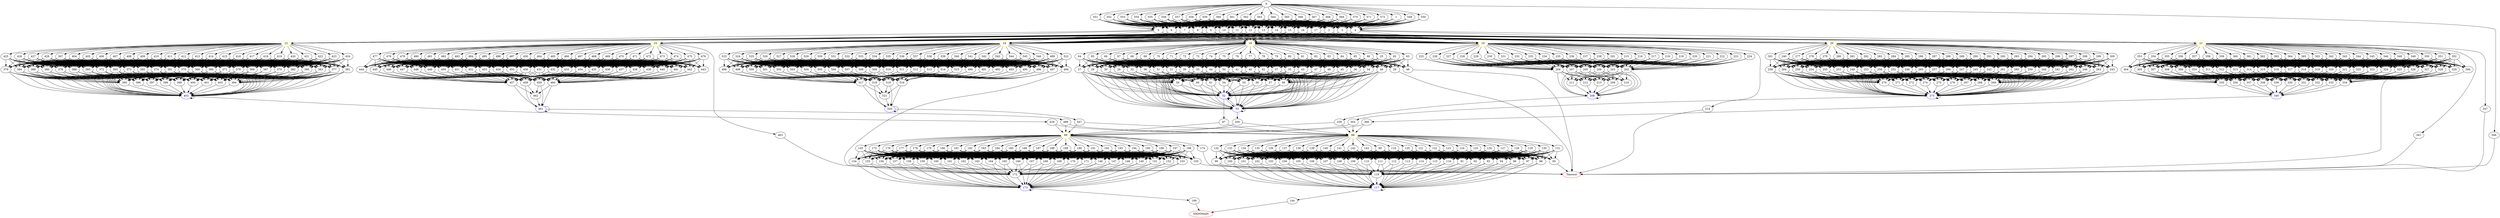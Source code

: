 digraph G {
	0 -> 1;
	0 -> 548;
	0 -> 549;
	0 -> 550;
	0 -> 551;
	0 -> 552;
	0 -> 553;
	0 -> 554;
	0 -> 555;
	0 -> 556;
	0 -> 557;
	0 -> 558;
	0 -> 559;
	0 -> 560;
	0 -> 561;
	0 -> 562;
	0 -> 563;
	0 -> 564;
	0 -> 565;
	0 -> 566;
	0 -> 567;
	0 -> 568;
	0 -> 569;
	0 -> 570;
	0 -> 571;
	0 -> 572;
	1 -> 2;
	1 -> 3;
	1 -> 4;
	1 -> 5;
	1 -> 6;
	1 -> 7;
	1 -> 8;
	1 -> 9;
	1 -> 10;
	1 -> 11;
	1 -> 12;
	1 -> 13;
	1 -> 14;
	1 -> 15;
	1 -> 16;
	1 -> 17;
	2 -> "18";
18 [color=yellow];
	2 -> "19";
19 [color=yellow];
	2 -> "20";
20 [color=yellow];
	2 -> "21";
21 [color=yellow];
	2 -> "22";
22 [color=yellow];
	2 -> "23";
23 [color=yellow];
	2 -> "24";
24 [color=yellow];
	3 -> "18";
18 [color=yellow];
	3 -> "19";
19 [color=yellow];
	3 -> "20";
20 [color=yellow];
	3 -> "21";
21 [color=yellow];
	3 -> "22";
22 [color=yellow];
	3 -> "23";
23 [color=yellow];
	3 -> "24";
24 [color=yellow];
	4 -> "18";
18 [color=yellow];
	4 -> "19";
19 [color=yellow];
	4 -> "20";
20 [color=yellow];
	4 -> "21";
21 [color=yellow];
	4 -> "22";
22 [color=yellow];
	4 -> "23";
23 [color=yellow];
	4 -> "24";
24 [color=yellow];
	5 -> "18";
18 [color=yellow];
	5 -> "19";
19 [color=yellow];
	5 -> "20";
20 [color=yellow];
	5 -> "21";
21 [color=yellow];
	5 -> "22";
22 [color=yellow];
	5 -> "23";
23 [color=yellow];
	5 -> "24";
24 [color=yellow];
	6 -> "18";
18 [color=yellow];
	6 -> "19";
19 [color=yellow];
	6 -> "20";
20 [color=yellow];
	6 -> "21";
21 [color=yellow];
	6 -> "22";
22 [color=yellow];
	6 -> "23";
23 [color=yellow];
	6 -> "24";
24 [color=yellow];
	7 -> "18";
18 [color=yellow];
	7 -> "19";
19 [color=yellow];
	7 -> "20";
20 [color=yellow];
	7 -> "21";
21 [color=yellow];
	7 -> "22";
22 [color=yellow];
	7 -> "23";
23 [color=yellow];
	7 -> "24";
24 [color=yellow];
	8 -> "18";
18 [color=yellow];
	8 -> "19";
19 [color=yellow];
	8 -> "20";
20 [color=yellow];
	8 -> "21";
21 [color=yellow];
	8 -> "22";
22 [color=yellow];
	8 -> "23";
23 [color=yellow];
	8 -> "24";
24 [color=yellow];
	9 -> "18";
18 [color=yellow];
	9 -> "19";
19 [color=yellow];
	9 -> "20";
20 [color=yellow];
	9 -> "21";
21 [color=yellow];
	9 -> "22";
22 [color=yellow];
	9 -> "23";
23 [color=yellow];
	9 -> "24";
24 [color=yellow];
	10 -> "18";
18 [color=yellow];
	10 -> "19";
19 [color=yellow];
	10 -> "20";
20 [color=yellow];
	10 -> "21";
21 [color=yellow];
	10 -> "22";
22 [color=yellow];
	10 -> "23";
23 [color=yellow];
	10 -> "24";
24 [color=yellow];
	11 -> "18";
18 [color=yellow];
	11 -> "19";
19 [color=yellow];
	11 -> "20";
20 [color=yellow];
	11 -> "21";
21 [color=yellow];
	11 -> "22";
22 [color=yellow];
	11 -> "23";
23 [color=yellow];
	11 -> "24";
24 [color=yellow];
	12 -> "18";
18 [color=yellow];
	12 -> "19";
19 [color=yellow];
	12 -> "20";
20 [color=yellow];
	12 -> "21";
21 [color=yellow];
	12 -> "22";
22 [color=yellow];
	12 -> "23";
23 [color=yellow];
	12 -> "24";
24 [color=yellow];
	13 -> "18";
18 [color=yellow];
	13 -> "19";
19 [color=yellow];
	13 -> "20";
20 [color=yellow];
	13 -> "21";
21 [color=yellow];
	13 -> "22";
22 [color=yellow];
	13 -> "23";
23 [color=yellow];
	13 -> "24";
24 [color=yellow];
	14 -> "18";
18 [color=yellow];
	14 -> "19";
19 [color=yellow];
	14 -> "20";
20 [color=yellow];
	14 -> "21";
21 [color=yellow];
	14 -> "22";
22 [color=yellow];
	14 -> "23";
23 [color=yellow];
	14 -> "24";
24 [color=yellow];
	15 -> "18";
18 [color=yellow];
	15 -> "19";
19 [color=yellow];
	15 -> "20";
20 [color=yellow];
	15 -> "21";
21 [color=yellow];
	15 -> "22";
22 [color=yellow];
	15 -> "23";
23 [color=yellow];
	15 -> "24";
24 [color=yellow];
	16 -> "18";
18 [color=yellow];
	16 -> "19";
19 [color=yellow];
	16 -> "20";
20 [color=yellow];
	16 -> "21";
21 [color=yellow];
	16 -> "22";
22 [color=yellow];
	16 -> "23";
23 [color=yellow];
	16 -> "24";
24 [color=yellow];
	17 -> "18";
18 [color=yellow];
	17 -> "19";
19 [color=yellow];
	17 -> "20";
20 [color=yellow];
	17 -> "21";
21 [color=yellow];
	17 -> "22";
22 [color=yellow];
	17 -> "23";
23 [color=yellow];
	17 -> "24";
24 [color=yellow];
	18 -> 25;
	18 -> 62;
	18 -> 63;
	18 -> 64;
	18 -> 65;
	18 -> 66;
	18 -> 67;
	18 -> 68;
	18 -> 69;
	18 -> 70;
	18 -> 71;
	18 -> 72;
	18 -> 73;
	18 -> 74;
	18 -> 75;
	18 -> 76;
	18 -> 77;
	18 -> 78;
	18 -> 79;
	18 -> 80;
	18 -> 81;
	18 -> 82;
	18 -> 83;
	18 -> 84;
	18 -> 85;
	18 -> 86;
	19 -> 201;
	19 -> 214;
	19 -> 215;
	19 -> 216;
	19 -> 217;
	19 -> 218;
	19 -> 219;
	19 -> 220;
	19 -> 221;
	19 -> 222;
	19 -> 223;
	19 -> 224;
	19 -> 225;
	19 -> 226;
	19 -> 227;
	19 -> 228;
	19 -> 229;
	19 -> 230;
	19 -> 231;
	19 -> 232;
	19 -> 233;
	19 -> 234;
	19 -> 235;
	19 -> 236;
	19 -> 237;
	19 -> 238;
	20 -> 240;
	20 -> 277;
	20 -> 278;
	20 -> 279;
	20 -> 280;
	20 -> 281;
	20 -> 282;
	20 -> 283;
	20 -> 284;
	20 -> 285;
	20 -> 286;
	20 -> 287;
	20 -> 288;
	20 -> 289;
	20 -> 290;
	20 -> 291;
	20 -> 292;
	20 -> 293;
	20 -> 294;
	20 -> 295;
	20 -> 296;
	20 -> 297;
	20 -> 298;
	20 -> 299;
	20 -> 300;
	20 -> 301;
	21 -> 303;
	21 -> 341;
	21 -> 342;
	21 -> 343;
	21 -> 344;
	21 -> 345;
	21 -> 346;
	21 -> 347;
	21 -> 348;
	21 -> 349;
	21 -> 350;
	21 -> 351;
	21 -> 352;
	21 -> 353;
	21 -> 354;
	21 -> 355;
	21 -> 356;
	21 -> 357;
	21 -> 358;
	21 -> 359;
	21 -> 360;
	21 -> 361;
	21 -> 362;
	21 -> 363;
	21 -> 364;
	21 -> 365;
	22 -> 367;
	22 -> 404;
	22 -> 405;
	22 -> 406;
	22 -> 407;
	22 -> 408;
	22 -> 409;
	22 -> 410;
	22 -> 411;
	22 -> 412;
	22 -> 413;
	22 -> 414;
	22 -> 415;
	22 -> 416;
	22 -> 417;
	22 -> 418;
	22 -> 419;
	22 -> 420;
	22 -> 421;
	22 -> 422;
	22 -> 423;
	22 -> 424;
	22 -> 425;
	22 -> 426;
	22 -> 427;
	22 -> 428;
	23 -> 430;
	23 -> 463;
	23 -> 464;
	23 -> 465;
	23 -> 466;
	23 -> 467;
	23 -> 468;
	23 -> 469;
	23 -> 470;
	23 -> 471;
	23 -> 472;
	23 -> 473;
	23 -> 474;
	23 -> 475;
	23 -> 476;
	23 -> 477;
	23 -> 478;
	23 -> 479;
	23 -> 480;
	23 -> 481;
	23 -> 482;
	23 -> 483;
	23 -> 484;
	23 -> 485;
	23 -> 486;
	23 -> 487;
	24 -> 489;
	24 -> 522;
	24 -> 523;
	24 -> 524;
	24 -> 525;
	24 -> 526;
	24 -> 527;
	24 -> 528;
	24 -> 529;
	24 -> 530;
	24 -> 531;
	24 -> 532;
	24 -> 533;
	24 -> 534;
	24 -> 535;
	24 -> 536;
	24 -> 537;
	24 -> 538;
	24 -> 539;
	24 -> 540;
	24 -> 541;
	24 -> 542;
	24 -> 543;
	24 -> 544;
	24 -> 545;
	24 -> 546;
	25 -> 26;
	25 -> 27;
	25 -> 28;
	25 -> 29;
	25 -> 30;
	25 -> 31;
	25 -> 32;
	25 -> 33;
	25 -> 34;
	25 -> 35;
	25 -> 36;
	25 -> 37;
	25 -> 38;
	25 -> 39;
	25 -> 40;
	25 -> 41;
	25 -> 42;
	25 -> 43;
	25 -> 44;
	25 -> 45;
	25 -> 46;
	25 -> 47;
	25 -> 48;
	25 -> 49;
	25 -> 50;
	25 -> 51;
	26 -> "52";
52 [color=blue];
	26 -> "53";
53 [color=blue];
	26 -> 54;
	26 -> 55;
	26 -> 56;
	26 -> 57;
	26 -> 58;
	26 -> 59;
	26 -> 60;
	26 -> 61;
	27 -> "52";
52 [color=blue];
	27 -> "53";
53 [color=blue];
	27 -> 54;
	27 -> 55;
	27 -> 56;
	27 -> 57;
	27 -> 58;
	27 -> 59;
	27 -> 60;
	27 -> 61;
	28 -> "Timeout";
Timeout [color=red];
	29 -> "52";
52 [color=blue];
	29 -> "53";
53 [color=blue];
	29 -> 54;
	29 -> 55;
	29 -> 56;
	29 -> 57;
	29 -> 58;
	29 -> 59;
	29 -> 60;
	29 -> 61;
	30 -> "52";
52 [color=blue];
	30 -> "53";
53 [color=blue];
	30 -> 54;
	30 -> 55;
	30 -> 56;
	30 -> 57;
	30 -> 58;
	30 -> 59;
	30 -> 60;
	30 -> 61;
	31 -> "52";
52 [color=blue];
	31 -> "53";
53 [color=blue];
	31 -> 54;
	31 -> 55;
	31 -> 56;
	31 -> 57;
	31 -> 58;
	31 -> 59;
	31 -> 60;
	31 -> 61;
	32 -> "52";
52 [color=blue];
	32 -> "53";
53 [color=blue];
	32 -> 54;
	32 -> 55;
	32 -> 56;
	32 -> 57;
	32 -> 58;
	32 -> 59;
	32 -> 60;
	32 -> 61;
	33 -> "52";
52 [color=blue];
	33 -> "53";
53 [color=blue];
	33 -> 54;
	33 -> 55;
	33 -> 56;
	33 -> 57;
	33 -> 58;
	33 -> 59;
	33 -> 60;
	33 -> 61;
	34 -> "52";
52 [color=blue];
	34 -> "53";
53 [color=blue];
	34 -> 54;
	34 -> 55;
	34 -> 56;
	34 -> 57;
	34 -> 58;
	34 -> 59;
	34 -> 60;
	34 -> 61;
	35 -> "52";
52 [color=blue];
	35 -> "53";
53 [color=blue];
	35 -> 54;
	35 -> 55;
	35 -> 56;
	35 -> 57;
	35 -> 58;
	35 -> 59;
	35 -> 60;
	35 -> 61;
	36 -> "52";
52 [color=blue];
	36 -> "53";
53 [color=blue];
	36 -> 54;
	36 -> 55;
	36 -> 56;
	36 -> 57;
	36 -> 58;
	36 -> 59;
	36 -> 60;
	36 -> 61;
	37 -> "52";
52 [color=blue];
	37 -> "53";
53 [color=blue];
	37 -> 54;
	37 -> 55;
	37 -> 56;
	37 -> 57;
	37 -> 58;
	37 -> 59;
	37 -> 60;
	37 -> 61;
	38 -> "52";
52 [color=blue];
	38 -> "53";
53 [color=blue];
	38 -> 54;
	38 -> 55;
	38 -> 56;
	38 -> 57;
	38 -> 58;
	38 -> 59;
	38 -> 60;
	38 -> 61;
	39 -> "52";
52 [color=blue];
	39 -> "53";
53 [color=blue];
	39 -> 54;
	39 -> 55;
	39 -> 56;
	39 -> 57;
	39 -> 58;
	39 -> 59;
	39 -> 60;
	39 -> 61;
	40 -> "52";
52 [color=blue];
	40 -> "53";
53 [color=blue];
	40 -> 54;
	40 -> 55;
	40 -> 56;
	40 -> 57;
	40 -> 58;
	40 -> 59;
	40 -> 60;
	40 -> 61;
	41 -> "52";
52 [color=blue];
	41 -> "53";
53 [color=blue];
	41 -> 54;
	41 -> 55;
	41 -> 56;
	41 -> 57;
	41 -> 58;
	41 -> 59;
	41 -> 60;
	41 -> 61;
	42 -> "52";
52 [color=blue];
	42 -> "53";
53 [color=blue];
	42 -> 54;
	42 -> 55;
	42 -> 56;
	42 -> 57;
	42 -> 58;
	42 -> 59;
	42 -> 60;
	42 -> 61;
	43 -> "52";
52 [color=blue];
	43 -> "53";
53 [color=blue];
	43 -> 54;
	43 -> 55;
	43 -> 56;
	43 -> 57;
	43 -> 58;
	43 -> 59;
	43 -> 60;
	43 -> 61;
	44 -> "52";
52 [color=blue];
	44 -> "53";
53 [color=blue];
	44 -> 54;
	44 -> 55;
	44 -> 56;
	44 -> 57;
	44 -> 58;
	44 -> 59;
	44 -> 60;
	44 -> 61;
	45 -> "52";
52 [color=blue];
	45 -> "53";
53 [color=blue];
	45 -> 54;
	45 -> 55;
	45 -> 56;
	45 -> 57;
	45 -> 58;
	45 -> 59;
	45 -> 60;
	45 -> 61;
	46 -> "52";
52 [color=blue];
	46 -> "53";
53 [color=blue];
	46 -> 54;
	46 -> 55;
	46 -> 56;
	46 -> 57;
	46 -> 58;
	46 -> 59;
	46 -> 60;
	46 -> 61;
	47 -> "52";
52 [color=blue];
	47 -> "53";
53 [color=blue];
	47 -> 54;
	47 -> 55;
	47 -> 56;
	47 -> 57;
	47 -> 58;
	47 -> 59;
	47 -> 60;
	47 -> 61;
	48 -> "Timeout";
Timeout [color=red];
	49 -> "52";
52 [color=blue];
	49 -> "53";
53 [color=blue];
	49 -> 54;
	49 -> 55;
	49 -> 56;
	49 -> 57;
	49 -> 58;
	49 -> 59;
	49 -> 60;
	49 -> 61;
	50 -> "52";
52 [color=blue];
	50 -> "53";
53 [color=blue];
	50 -> 54;
	50 -> 55;
	50 -> 56;
	50 -> 57;
	50 -> 58;
	50 -> 59;
	50 -> 60;
	50 -> 61;
	51 -> "52";
52 [color=blue];
	51 -> "53";
53 [color=blue];
	51 -> 54;
	51 -> 55;
	51 -> 56;
	51 -> 57;
	51 -> 58;
	51 -> 59;
	51 -> 60;
	51 -> 61;
	52 -> "52";
52 [color=blue];
	52 -> "53";
53 [color=blue];
	52 -> 87;
	53 -> "52";
52 [color=blue];
	53 -> "53";
53 [color=blue];
	53 -> 200;
	54 -> "52";
52 [color=blue];
	54 -> "53";
53 [color=blue];
	55 -> "52";
52 [color=blue];
	55 -> "53";
53 [color=blue];
	56 -> "52";
52 [color=blue];
	56 -> "53";
53 [color=blue];
	57 -> "52";
52 [color=blue];
	57 -> "53";
53 [color=blue];
	58 -> "52";
52 [color=blue];
	58 -> "53";
53 [color=blue];
	59 -> "52";
52 [color=blue];
	59 -> "53";
53 [color=blue];
	60 -> "52";
52 [color=blue];
	60 -> "53";
53 [color=blue];
	61 -> "52";
52 [color=blue];
	61 -> "53";
53 [color=blue];
	62 -> 26;
	62 -> 27;
	62 -> 28;
	62 -> 29;
	62 -> 30;
	62 -> 31;
	62 -> 32;
	62 -> 33;
	62 -> 34;
	62 -> 35;
	62 -> 36;
	62 -> 37;
	62 -> 38;
	62 -> 39;
	62 -> 40;
	62 -> 41;
	62 -> 42;
	62 -> 43;
	62 -> 44;
	62 -> 45;
	62 -> 46;
	62 -> 47;
	62 -> 48;
	62 -> 49;
	62 -> 50;
	62 -> 51;
	63 -> 26;
	63 -> 27;
	63 -> 28;
	63 -> 29;
	63 -> 30;
	63 -> 31;
	63 -> 32;
	63 -> 33;
	63 -> 34;
	63 -> 35;
	63 -> 36;
	63 -> 37;
	63 -> 38;
	63 -> 39;
	63 -> 40;
	63 -> 41;
	63 -> 42;
	63 -> 43;
	63 -> 44;
	63 -> 45;
	63 -> 46;
	63 -> 47;
	63 -> 48;
	63 -> 49;
	63 -> 50;
	63 -> 51;
	64 -> 26;
	64 -> 27;
	64 -> 28;
	64 -> 29;
	64 -> 30;
	64 -> 31;
	64 -> 32;
	64 -> 33;
	64 -> 34;
	64 -> 35;
	64 -> 36;
	64 -> 37;
	64 -> 38;
	64 -> 39;
	64 -> 40;
	64 -> 41;
	64 -> 42;
	64 -> 43;
	64 -> 44;
	64 -> 45;
	64 -> 46;
	64 -> 47;
	64 -> 48;
	64 -> 49;
	64 -> 50;
	64 -> 51;
	65 -> 26;
	65 -> 27;
	65 -> 28;
	65 -> 29;
	65 -> 30;
	65 -> 31;
	65 -> 32;
	65 -> 33;
	65 -> 34;
	65 -> 35;
	65 -> 36;
	65 -> 37;
	65 -> 38;
	65 -> 39;
	65 -> 40;
	65 -> 41;
	65 -> 42;
	65 -> 43;
	65 -> 44;
	65 -> 45;
	65 -> 46;
	65 -> 47;
	65 -> 48;
	65 -> 49;
	65 -> 50;
	65 -> 51;
	66 -> 26;
	66 -> 27;
	66 -> 28;
	66 -> 29;
	66 -> 30;
	66 -> 31;
	66 -> 32;
	66 -> 33;
	66 -> 34;
	66 -> 35;
	66 -> 36;
	66 -> 37;
	66 -> 38;
	66 -> 39;
	66 -> 40;
	66 -> 41;
	66 -> 42;
	66 -> 43;
	66 -> 44;
	66 -> 45;
	66 -> 46;
	66 -> 47;
	66 -> 48;
	66 -> 49;
	66 -> 50;
	66 -> 51;
	67 -> 26;
	67 -> 27;
	67 -> 28;
	67 -> 29;
	67 -> 30;
	67 -> 31;
	67 -> 32;
	67 -> 33;
	67 -> 34;
	67 -> 35;
	67 -> 36;
	67 -> 37;
	67 -> 38;
	67 -> 39;
	67 -> 40;
	67 -> 41;
	67 -> 42;
	67 -> 43;
	67 -> 44;
	67 -> 45;
	67 -> 46;
	67 -> 47;
	67 -> 48;
	67 -> 49;
	67 -> 50;
	67 -> 51;
	68 -> 26;
	68 -> 27;
	68 -> 28;
	68 -> 29;
	68 -> 30;
	68 -> 31;
	68 -> 32;
	68 -> 33;
	68 -> 34;
	68 -> 35;
	68 -> 36;
	68 -> 37;
	68 -> 38;
	68 -> 39;
	68 -> 40;
	68 -> 41;
	68 -> 42;
	68 -> 43;
	68 -> 44;
	68 -> 45;
	68 -> 46;
	68 -> 47;
	68 -> 48;
	68 -> 49;
	68 -> 50;
	68 -> 51;
	69 -> 26;
	69 -> 27;
	69 -> 28;
	69 -> 29;
	69 -> 30;
	69 -> 31;
	69 -> 32;
	69 -> 33;
	69 -> 34;
	69 -> 35;
	69 -> 36;
	69 -> 37;
	69 -> 38;
	69 -> 39;
	69 -> 40;
	69 -> 41;
	69 -> 42;
	69 -> 43;
	69 -> 44;
	69 -> 45;
	69 -> 46;
	69 -> 47;
	69 -> 48;
	69 -> 49;
	69 -> 50;
	69 -> 51;
	70 -> 26;
	70 -> 27;
	70 -> 28;
	70 -> 29;
	70 -> 30;
	70 -> 31;
	70 -> 32;
	70 -> 33;
	70 -> 34;
	70 -> 35;
	70 -> 36;
	70 -> 37;
	70 -> 38;
	70 -> 39;
	70 -> 40;
	70 -> 41;
	70 -> 42;
	70 -> 43;
	70 -> 44;
	70 -> 45;
	70 -> 46;
	70 -> 47;
	70 -> 48;
	70 -> 49;
	70 -> 50;
	70 -> 51;
	71 -> 26;
	71 -> 27;
	71 -> 28;
	71 -> 29;
	71 -> 30;
	71 -> 31;
	71 -> 32;
	71 -> 33;
	71 -> 34;
	71 -> 35;
	71 -> 36;
	71 -> 37;
	71 -> 38;
	71 -> 39;
	71 -> 40;
	71 -> 41;
	71 -> 42;
	71 -> 43;
	71 -> 44;
	71 -> 45;
	71 -> 46;
	71 -> 47;
	71 -> 48;
	71 -> 49;
	71 -> 50;
	71 -> 51;
	72 -> 26;
	72 -> 27;
	72 -> 28;
	72 -> 29;
	72 -> 30;
	72 -> 31;
	72 -> 32;
	72 -> 33;
	72 -> 34;
	72 -> 35;
	72 -> 36;
	72 -> 37;
	72 -> 38;
	72 -> 39;
	72 -> 40;
	72 -> 41;
	72 -> 42;
	72 -> 43;
	72 -> 44;
	72 -> 45;
	72 -> 46;
	72 -> 47;
	72 -> 48;
	72 -> 49;
	72 -> 50;
	72 -> 51;
	73 -> 26;
	73 -> 27;
	73 -> 28;
	73 -> 29;
	73 -> 30;
	73 -> 31;
	73 -> 32;
	73 -> 33;
	73 -> 34;
	73 -> 35;
	73 -> 36;
	73 -> 37;
	73 -> 38;
	73 -> 39;
	73 -> 40;
	73 -> 41;
	73 -> 42;
	73 -> 43;
	73 -> 44;
	73 -> 45;
	73 -> 46;
	73 -> 47;
	73 -> 48;
	73 -> 49;
	73 -> 50;
	73 -> 51;
	74 -> 26;
	74 -> 27;
	74 -> 28;
	74 -> 29;
	74 -> 30;
	74 -> 31;
	74 -> 32;
	74 -> 33;
	74 -> 34;
	74 -> 35;
	74 -> 36;
	74 -> 37;
	74 -> 38;
	74 -> 39;
	74 -> 40;
	74 -> 41;
	74 -> 42;
	74 -> 43;
	74 -> 44;
	74 -> 45;
	74 -> 46;
	74 -> 47;
	74 -> 48;
	74 -> 49;
	74 -> 50;
	74 -> 51;
	75 -> 26;
	75 -> 27;
	75 -> 28;
	75 -> 29;
	75 -> 30;
	75 -> 31;
	75 -> 32;
	75 -> 33;
	75 -> 34;
	75 -> 35;
	75 -> 36;
	75 -> 37;
	75 -> 38;
	75 -> 39;
	75 -> 40;
	75 -> 41;
	75 -> 42;
	75 -> 43;
	75 -> 44;
	75 -> 45;
	75 -> 46;
	75 -> 47;
	75 -> 48;
	75 -> 49;
	75 -> 50;
	75 -> 51;
	76 -> 26;
	76 -> 27;
	76 -> 28;
	76 -> 29;
	76 -> 30;
	76 -> 31;
	76 -> 32;
	76 -> 33;
	76 -> 34;
	76 -> 35;
	76 -> 36;
	76 -> 37;
	76 -> 38;
	76 -> 39;
	76 -> 40;
	76 -> 41;
	76 -> 42;
	76 -> 43;
	76 -> 44;
	76 -> 45;
	76 -> 46;
	76 -> 47;
	76 -> 48;
	76 -> 49;
	76 -> 50;
	76 -> 51;
	77 -> 26;
	77 -> 27;
	77 -> 28;
	77 -> 29;
	77 -> 30;
	77 -> 31;
	77 -> 32;
	77 -> 33;
	77 -> 34;
	77 -> 35;
	77 -> 36;
	77 -> 37;
	77 -> 38;
	77 -> 39;
	77 -> 40;
	77 -> 41;
	77 -> 42;
	77 -> 43;
	77 -> 44;
	77 -> 45;
	77 -> 46;
	77 -> 47;
	77 -> 48;
	77 -> 49;
	77 -> 50;
	77 -> 51;
	78 -> 26;
	78 -> 27;
	78 -> 28;
	78 -> 29;
	78 -> 30;
	78 -> 31;
	78 -> 32;
	78 -> 33;
	78 -> 34;
	78 -> 35;
	78 -> 36;
	78 -> 37;
	78 -> 38;
	78 -> 39;
	78 -> 40;
	78 -> 41;
	78 -> 42;
	78 -> 43;
	78 -> 44;
	78 -> 45;
	78 -> 46;
	78 -> 47;
	78 -> 48;
	78 -> 49;
	78 -> 50;
	78 -> 51;
	79 -> 26;
	79 -> 27;
	79 -> 28;
	79 -> 29;
	79 -> 30;
	79 -> 31;
	79 -> 32;
	79 -> 33;
	79 -> 34;
	79 -> 35;
	79 -> 36;
	79 -> 37;
	79 -> 38;
	79 -> 39;
	79 -> 40;
	79 -> 41;
	79 -> 42;
	79 -> 43;
	79 -> 44;
	79 -> 45;
	79 -> 46;
	79 -> 47;
	79 -> 48;
	79 -> 49;
	79 -> 50;
	79 -> 51;
	80 -> 26;
	80 -> 27;
	80 -> 28;
	80 -> 29;
	80 -> 30;
	80 -> 31;
	80 -> 32;
	80 -> 33;
	80 -> 34;
	80 -> 35;
	80 -> 36;
	80 -> 37;
	80 -> 38;
	80 -> 39;
	80 -> 40;
	80 -> 41;
	80 -> 42;
	80 -> 43;
	80 -> 44;
	80 -> 45;
	80 -> 46;
	80 -> 47;
	80 -> 48;
	80 -> 49;
	80 -> 50;
	80 -> 51;
	81 -> 26;
	81 -> 27;
	81 -> 28;
	81 -> 29;
	81 -> 30;
	81 -> 31;
	81 -> 32;
	81 -> 33;
	81 -> 34;
	81 -> 35;
	81 -> 36;
	81 -> 37;
	81 -> 38;
	81 -> 39;
	81 -> 40;
	81 -> 41;
	81 -> 42;
	81 -> 43;
	81 -> 44;
	81 -> 45;
	81 -> 46;
	81 -> 47;
	81 -> 48;
	81 -> 49;
	81 -> 50;
	81 -> 51;
	82 -> 26;
	82 -> 27;
	82 -> 28;
	82 -> 29;
	82 -> 30;
	82 -> 31;
	82 -> 32;
	82 -> 33;
	82 -> 34;
	82 -> 35;
	82 -> 36;
	82 -> 37;
	82 -> 38;
	82 -> 39;
	82 -> 40;
	82 -> 41;
	82 -> 42;
	82 -> 43;
	82 -> 44;
	82 -> 45;
	82 -> 46;
	82 -> 47;
	82 -> 48;
	82 -> 49;
	82 -> 50;
	82 -> 51;
	83 -> 26;
	83 -> 27;
	83 -> 28;
	83 -> 29;
	83 -> 30;
	83 -> 31;
	83 -> 32;
	83 -> 33;
	83 -> 34;
	83 -> 35;
	83 -> 36;
	83 -> 37;
	83 -> 38;
	83 -> 39;
	83 -> 40;
	83 -> 41;
	83 -> 42;
	83 -> 43;
	83 -> 44;
	83 -> 45;
	83 -> 46;
	83 -> 47;
	83 -> 48;
	83 -> 49;
	83 -> 50;
	83 -> 51;
	84 -> 26;
	84 -> 27;
	84 -> 28;
	84 -> 29;
	84 -> 30;
	84 -> 31;
	84 -> 32;
	84 -> 33;
	84 -> 34;
	84 -> 35;
	84 -> 36;
	84 -> 37;
	84 -> 38;
	84 -> 39;
	84 -> 40;
	84 -> 41;
	84 -> 42;
	84 -> 43;
	84 -> 44;
	84 -> 45;
	84 -> 46;
	84 -> 47;
	84 -> 48;
	84 -> 49;
	84 -> 50;
	84 -> 51;
	85 -> 26;
	85 -> 27;
	85 -> 28;
	85 -> 29;
	85 -> 30;
	85 -> 31;
	85 -> 32;
	85 -> 33;
	85 -> 34;
	85 -> 35;
	85 -> 36;
	85 -> 37;
	85 -> 38;
	85 -> 39;
	85 -> 40;
	85 -> 41;
	85 -> 42;
	85 -> 43;
	85 -> 44;
	85 -> 45;
	85 -> 46;
	85 -> 47;
	85 -> 48;
	85 -> 49;
	85 -> 50;
	85 -> 51;
	86 -> 26;
	86 -> 27;
	86 -> 28;
	86 -> 29;
	86 -> 30;
	86 -> 31;
	86 -> 32;
	86 -> 33;
	86 -> 34;
	86 -> 35;
	86 -> 36;
	86 -> 37;
	86 -> 38;
	86 -> 39;
	86 -> 40;
	86 -> 41;
	86 -> 42;
	86 -> 43;
	86 -> 44;
	86 -> 45;
	86 -> 46;
	86 -> 47;
	86 -> 48;
	86 -> 49;
	86 -> 50;
	86 -> 51;
	87 -> "88";
88 [color=yellow];
	87 -> "89";
89 [color=yellow];
	88 -> 90;
	88 -> 119;
	88 -> 120;
	88 -> 121;
	88 -> 122;
	88 -> 123;
	88 -> 124;
	88 -> 125;
	88 -> 126;
	88 -> 127;
	88 -> 128;
	88 -> 129;
	88 -> 130;
	88 -> 131;
	88 -> 132;
	88 -> 133;
	88 -> 134;
	88 -> 135;
	88 -> 136;
	88 -> 137;
	88 -> 138;
	88 -> 139;
	88 -> 140;
	88 -> 141;
	88 -> 142;
	88 -> 143;
	89 -> 145;
	89 -> 174;
	89 -> 175;
	89 -> 176;
	89 -> 177;
	89 -> 178;
	89 -> 179;
	89 -> 180;
	89 -> 181;
	89 -> 182;
	89 -> 183;
	89 -> 184;
	89 -> 185;
	89 -> 186;
	89 -> 187;
	89 -> 188;
	89 -> 189;
	89 -> 190;
	89 -> 191;
	89 -> 192;
	89 -> 193;
	89 -> 194;
	89 -> 195;
	89 -> 196;
	89 -> 197;
	89 -> 198;
	90 -> 91;
	90 -> 92;
	90 -> 93;
	90 -> 94;
	90 -> 95;
	90 -> 96;
	90 -> 97;
	90 -> 98;
	90 -> 99;
	90 -> 100;
	90 -> 101;
	90 -> 102;
	90 -> 103;
	90 -> 104;
	90 -> 105;
	90 -> 106;
	90 -> 107;
	90 -> 108;
	90 -> 109;
	90 -> 110;
	90 -> 111;
	90 -> 112;
	90 -> 113;
	90 -> 114;
	90 -> 115;
	90 -> 116;
	91 -> "117";
117 [color=blue];
	91 -> 118;
	92 -> "117";
117 [color=blue];
	92 -> 118;
	93 -> "117";
117 [color=blue];
	93 -> 118;
	94 -> "117";
117 [color=blue];
	94 -> 118;
	95 -> "Timeout";
Timeout [color=red];
	96 -> "117";
117 [color=blue];
	96 -> 118;
	97 -> "117";
117 [color=blue];
	97 -> 118;
	98 -> "117";
117 [color=blue];
	98 -> 118;
	99 -> "117";
117 [color=blue];
	99 -> 118;
	100 -> "117";
117 [color=blue];
	100 -> 118;
	101 -> "117";
117 [color=blue];
	101 -> 118;
	102 -> "117";
117 [color=blue];
	102 -> 118;
	103 -> "117";
117 [color=blue];
	103 -> 118;
	104 -> "117";
117 [color=blue];
	104 -> 118;
	105 -> "117";
117 [color=blue];
	105 -> 118;
	106 -> "117";
117 [color=blue];
	106 -> 118;
	107 -> "117";
117 [color=blue];
	107 -> 118;
	108 -> "117";
117 [color=blue];
	108 -> 118;
	109 -> "117";
117 [color=blue];
	109 -> 118;
	110 -> "117";
117 [color=blue];
	110 -> 118;
	111 -> "117";
117 [color=blue];
	111 -> 118;
	112 -> "117";
117 [color=blue];
	112 -> 118;
	113 -> "117";
117 [color=blue];
	113 -> 118;
	114 -> "117";
117 [color=blue];
	114 -> 118;
	115 -> "117";
117 [color=blue];
	115 -> 118;
	116 -> "117";
117 [color=blue];
	116 -> 118;
	117 -> "117";
117 [color=blue];
	117 -> 144;
	118 -> "117";
117 [color=blue];
	119 -> 91;
	119 -> 92;
	119 -> 93;
	119 -> 94;
	119 -> 95;
	119 -> 96;
	119 -> 97;
	119 -> 98;
	119 -> 99;
	119 -> 100;
	119 -> 101;
	119 -> 102;
	119 -> 103;
	119 -> 104;
	119 -> 105;
	119 -> 106;
	119 -> 107;
	119 -> 108;
	119 -> 109;
	119 -> 110;
	119 -> 111;
	119 -> 112;
	119 -> 113;
	119 -> 114;
	119 -> 115;
	119 -> 116;
	120 -> 91;
	120 -> 92;
	120 -> 93;
	120 -> 94;
	120 -> 95;
	120 -> 96;
	120 -> 97;
	120 -> 98;
	120 -> 99;
	120 -> 100;
	120 -> 101;
	120 -> 102;
	120 -> 103;
	120 -> 104;
	120 -> 105;
	120 -> 106;
	120 -> 107;
	120 -> 108;
	120 -> 109;
	120 -> 110;
	120 -> 111;
	120 -> 112;
	120 -> 113;
	120 -> 114;
	120 -> 115;
	120 -> 116;
	121 -> 91;
	121 -> 92;
	121 -> 93;
	121 -> 94;
	121 -> 95;
	121 -> 96;
	121 -> 97;
	121 -> 98;
	121 -> 99;
	121 -> 100;
	121 -> 101;
	121 -> 102;
	121 -> 103;
	121 -> 104;
	121 -> 105;
	121 -> 106;
	121 -> 107;
	121 -> 108;
	121 -> 109;
	121 -> 110;
	121 -> 111;
	121 -> 112;
	121 -> 113;
	121 -> 114;
	121 -> 115;
	121 -> 116;
	122 -> 91;
	122 -> 92;
	122 -> 93;
	122 -> 94;
	122 -> 95;
	122 -> 96;
	122 -> 97;
	122 -> 98;
	122 -> 99;
	122 -> 100;
	122 -> 101;
	122 -> 102;
	122 -> 103;
	122 -> 104;
	122 -> 105;
	122 -> 106;
	122 -> 107;
	122 -> 108;
	122 -> 109;
	122 -> 110;
	122 -> 111;
	122 -> 112;
	122 -> 113;
	122 -> 114;
	122 -> 115;
	122 -> 116;
	123 -> 91;
	123 -> 92;
	123 -> 93;
	123 -> 94;
	123 -> 95;
	123 -> 96;
	123 -> 97;
	123 -> 98;
	123 -> 99;
	123 -> 100;
	123 -> 101;
	123 -> 102;
	123 -> 103;
	123 -> 104;
	123 -> 105;
	123 -> 106;
	123 -> 107;
	123 -> 108;
	123 -> 109;
	123 -> 110;
	123 -> 111;
	123 -> 112;
	123 -> 113;
	123 -> 114;
	123 -> 115;
	123 -> 116;
	124 -> 91;
	124 -> 92;
	124 -> 93;
	124 -> 94;
	124 -> 95;
	124 -> 96;
	124 -> 97;
	124 -> 98;
	124 -> 99;
	124 -> 100;
	124 -> 101;
	124 -> 102;
	124 -> 103;
	124 -> 104;
	124 -> 105;
	124 -> 106;
	124 -> 107;
	124 -> 108;
	124 -> 109;
	124 -> 110;
	124 -> 111;
	124 -> 112;
	124 -> 113;
	124 -> 114;
	124 -> 115;
	124 -> 116;
	125 -> 91;
	125 -> 92;
	125 -> 93;
	125 -> 94;
	125 -> 95;
	125 -> 96;
	125 -> 97;
	125 -> 98;
	125 -> 99;
	125 -> 100;
	125 -> 101;
	125 -> 102;
	125 -> 103;
	125 -> 104;
	125 -> 105;
	125 -> 106;
	125 -> 107;
	125 -> 108;
	125 -> 109;
	125 -> 110;
	125 -> 111;
	125 -> 112;
	125 -> 113;
	125 -> 114;
	125 -> 115;
	125 -> 116;
	126 -> 91;
	126 -> 92;
	126 -> 93;
	126 -> 94;
	126 -> 95;
	126 -> 96;
	126 -> 97;
	126 -> 98;
	126 -> 99;
	126 -> 100;
	126 -> 101;
	126 -> 102;
	126 -> 103;
	126 -> 104;
	126 -> 105;
	126 -> 106;
	126 -> 107;
	126 -> 108;
	126 -> 109;
	126 -> 110;
	126 -> 111;
	126 -> 112;
	126 -> 113;
	126 -> 114;
	126 -> 115;
	126 -> 116;
	127 -> 91;
	127 -> 92;
	127 -> 93;
	127 -> 94;
	127 -> 95;
	127 -> 96;
	127 -> 97;
	127 -> 98;
	127 -> 99;
	127 -> 100;
	127 -> 101;
	127 -> 102;
	127 -> 103;
	127 -> 104;
	127 -> 105;
	127 -> 106;
	127 -> 107;
	127 -> 108;
	127 -> 109;
	127 -> 110;
	127 -> 111;
	127 -> 112;
	127 -> 113;
	127 -> 114;
	127 -> 115;
	127 -> 116;
	128 -> 91;
	128 -> 92;
	128 -> 93;
	128 -> 94;
	128 -> 95;
	128 -> 96;
	128 -> 97;
	128 -> 98;
	128 -> 99;
	128 -> 100;
	128 -> 101;
	128 -> 102;
	128 -> 103;
	128 -> 104;
	128 -> 105;
	128 -> 106;
	128 -> 107;
	128 -> 108;
	128 -> 109;
	128 -> 110;
	128 -> 111;
	128 -> 112;
	128 -> 113;
	128 -> 114;
	128 -> 115;
	128 -> 116;
	129 -> 91;
	129 -> 92;
	129 -> 93;
	129 -> 94;
	129 -> 95;
	129 -> 96;
	129 -> 97;
	129 -> 98;
	129 -> 99;
	129 -> 100;
	129 -> 101;
	129 -> 102;
	129 -> 103;
	129 -> 104;
	129 -> 105;
	129 -> 106;
	129 -> 107;
	129 -> 108;
	129 -> 109;
	129 -> 110;
	129 -> 111;
	129 -> 112;
	129 -> 113;
	129 -> 114;
	129 -> 115;
	129 -> 116;
	130 -> 91;
	130 -> 92;
	130 -> 93;
	130 -> 94;
	130 -> 95;
	130 -> 96;
	130 -> 97;
	130 -> 98;
	130 -> 99;
	130 -> 100;
	130 -> 101;
	130 -> 102;
	130 -> 103;
	130 -> 104;
	130 -> 105;
	130 -> 106;
	130 -> 107;
	130 -> 108;
	130 -> 109;
	130 -> 110;
	130 -> 111;
	130 -> 112;
	130 -> 113;
	130 -> 114;
	130 -> 115;
	130 -> 116;
	131 -> 91;
	131 -> 92;
	131 -> 93;
	131 -> 94;
	131 -> 95;
	131 -> 96;
	131 -> 97;
	131 -> 98;
	131 -> 99;
	131 -> 100;
	131 -> 101;
	131 -> 102;
	131 -> 103;
	131 -> 104;
	131 -> 105;
	131 -> 106;
	131 -> 107;
	131 -> 108;
	131 -> 109;
	131 -> 110;
	131 -> 111;
	131 -> 112;
	131 -> 113;
	131 -> 114;
	131 -> 115;
	131 -> 116;
	132 -> 91;
	132 -> 92;
	132 -> 93;
	132 -> 94;
	132 -> 95;
	132 -> 96;
	132 -> 97;
	132 -> 98;
	132 -> 99;
	132 -> 100;
	132 -> 101;
	132 -> 102;
	132 -> 103;
	132 -> 104;
	132 -> 105;
	132 -> 106;
	132 -> 107;
	132 -> 108;
	132 -> 109;
	132 -> 110;
	132 -> 111;
	132 -> 112;
	132 -> 113;
	132 -> 114;
	132 -> 115;
	132 -> 116;
	133 -> 91;
	133 -> 92;
	133 -> 93;
	133 -> 94;
	133 -> 95;
	133 -> 96;
	133 -> 97;
	133 -> 98;
	133 -> 99;
	133 -> 100;
	133 -> 101;
	133 -> 102;
	133 -> 103;
	133 -> 104;
	133 -> 105;
	133 -> 106;
	133 -> 107;
	133 -> 108;
	133 -> 109;
	133 -> 110;
	133 -> 111;
	133 -> 112;
	133 -> 113;
	133 -> 114;
	133 -> 115;
	133 -> 116;
	134 -> 91;
	134 -> 92;
	134 -> 93;
	134 -> 94;
	134 -> 95;
	134 -> 96;
	134 -> 97;
	134 -> 98;
	134 -> 99;
	134 -> 100;
	134 -> 101;
	134 -> 102;
	134 -> 103;
	134 -> 104;
	134 -> 105;
	134 -> 106;
	134 -> 107;
	134 -> 108;
	134 -> 109;
	134 -> 110;
	134 -> 111;
	134 -> 112;
	134 -> 113;
	134 -> 114;
	134 -> 115;
	134 -> 116;
	135 -> 91;
	135 -> 92;
	135 -> 93;
	135 -> 94;
	135 -> 95;
	135 -> 96;
	135 -> 97;
	135 -> 98;
	135 -> 99;
	135 -> 100;
	135 -> 101;
	135 -> 102;
	135 -> 103;
	135 -> 104;
	135 -> 105;
	135 -> 106;
	135 -> 107;
	135 -> 108;
	135 -> 109;
	135 -> 110;
	135 -> 111;
	135 -> 112;
	135 -> 113;
	135 -> 114;
	135 -> 115;
	135 -> 116;
	136 -> 91;
	136 -> 92;
	136 -> 93;
	136 -> 94;
	136 -> 95;
	136 -> 96;
	136 -> 97;
	136 -> 98;
	136 -> 99;
	136 -> 100;
	136 -> 101;
	136 -> 102;
	136 -> 103;
	136 -> 104;
	136 -> 105;
	136 -> 106;
	136 -> 107;
	136 -> 108;
	136 -> 109;
	136 -> 110;
	136 -> 111;
	136 -> 112;
	136 -> 113;
	136 -> 114;
	136 -> 115;
	136 -> 116;
	137 -> 91;
	137 -> 92;
	137 -> 93;
	137 -> 94;
	137 -> 95;
	137 -> 96;
	137 -> 97;
	137 -> 98;
	137 -> 99;
	137 -> 100;
	137 -> 101;
	137 -> 102;
	137 -> 103;
	137 -> 104;
	137 -> 105;
	137 -> 106;
	137 -> 107;
	137 -> 108;
	137 -> 109;
	137 -> 110;
	137 -> 111;
	137 -> 112;
	137 -> 113;
	137 -> 114;
	137 -> 115;
	137 -> 116;
	138 -> 91;
	138 -> 92;
	138 -> 93;
	138 -> 94;
	138 -> 95;
	138 -> 96;
	138 -> 97;
	138 -> 98;
	138 -> 99;
	138 -> 100;
	138 -> 101;
	138 -> 102;
	138 -> 103;
	138 -> 104;
	138 -> 105;
	138 -> 106;
	138 -> 107;
	138 -> 108;
	138 -> 109;
	138 -> 110;
	138 -> 111;
	138 -> 112;
	138 -> 113;
	138 -> 114;
	138 -> 115;
	138 -> 116;
	139 -> 91;
	139 -> 92;
	139 -> 93;
	139 -> 94;
	139 -> 95;
	139 -> 96;
	139 -> 97;
	139 -> 98;
	139 -> 99;
	139 -> 100;
	139 -> 101;
	139 -> 102;
	139 -> 103;
	139 -> 104;
	139 -> 105;
	139 -> 106;
	139 -> 107;
	139 -> 108;
	139 -> 109;
	139 -> 110;
	139 -> 111;
	139 -> 112;
	139 -> 113;
	139 -> 114;
	139 -> 115;
	139 -> 116;
	140 -> 91;
	140 -> 92;
	140 -> 93;
	140 -> 94;
	140 -> 95;
	140 -> 96;
	140 -> 97;
	140 -> 98;
	140 -> 99;
	140 -> 100;
	140 -> 101;
	140 -> 102;
	140 -> 103;
	140 -> 104;
	140 -> 105;
	140 -> 106;
	140 -> 107;
	140 -> 108;
	140 -> 109;
	140 -> 110;
	140 -> 111;
	140 -> 112;
	140 -> 113;
	140 -> 114;
	140 -> 115;
	140 -> 116;
	141 -> 91;
	141 -> 92;
	141 -> 93;
	141 -> 94;
	141 -> 95;
	141 -> 96;
	141 -> 97;
	141 -> 98;
	141 -> 99;
	141 -> 100;
	141 -> 101;
	141 -> 102;
	141 -> 103;
	141 -> 104;
	141 -> 105;
	141 -> 106;
	141 -> 107;
	141 -> 108;
	141 -> 109;
	141 -> 110;
	141 -> 111;
	141 -> 112;
	141 -> 113;
	141 -> 114;
	141 -> 115;
	141 -> 116;
	142 -> 91;
	142 -> 92;
	142 -> 93;
	142 -> 94;
	142 -> 95;
	142 -> 96;
	142 -> 97;
	142 -> 98;
	142 -> 99;
	142 -> 100;
	142 -> 101;
	142 -> 102;
	142 -> 103;
	142 -> 104;
	142 -> 105;
	142 -> 106;
	142 -> 107;
	142 -> 108;
	142 -> 109;
	142 -> 110;
	142 -> 111;
	142 -> 112;
	142 -> 113;
	142 -> 114;
	142 -> 115;
	142 -> 116;
	143 -> 91;
	143 -> 92;
	143 -> 93;
	143 -> 94;
	143 -> 95;
	143 -> 96;
	143 -> 97;
	143 -> 98;
	143 -> 99;
	143 -> 100;
	143 -> 101;
	143 -> 102;
	143 -> 103;
	143 -> 104;
	143 -> 105;
	143 -> 106;
	143 -> 107;
	143 -> 108;
	143 -> 109;
	143 -> 110;
	143 -> 111;
	143 -> 112;
	143 -> 113;
	143 -> 114;
	143 -> 115;
	143 -> 116;
	144 -> "NXDOMAIN";
NXDOMAIN [color=red];
	145 -> 146;
	145 -> 147;
	145 -> 148;
	145 -> 149;
	145 -> 150;
	145 -> 151;
	145 -> 152;
	145 -> 153;
	145 -> 154;
	145 -> 155;
	145 -> 156;
	145 -> 157;
	145 -> 158;
	145 -> 159;
	145 -> 160;
	145 -> 161;
	145 -> 162;
	145 -> 163;
	145 -> 164;
	145 -> 165;
	145 -> 166;
	145 -> 167;
	145 -> 168;
	145 -> 169;
	145 -> 170;
	145 -> 171;
	146 -> 172;
	146 -> "173";
173 [color=blue];
	147 -> 172;
	147 -> "173";
173 [color=blue];
	148 -> 172;
	148 -> "173";
173 [color=blue];
	149 -> 172;
	149 -> "173";
173 [color=blue];
	150 -> "Timeout";
Timeout [color=red];
	151 -> 172;
	151 -> "173";
173 [color=blue];
	152 -> 172;
	152 -> "173";
173 [color=blue];
	153 -> 172;
	153 -> "173";
173 [color=blue];
	154 -> 172;
	154 -> "173";
173 [color=blue];
	155 -> 172;
	155 -> "173";
173 [color=blue];
	156 -> 172;
	156 -> "173";
173 [color=blue];
	157 -> 172;
	157 -> "173";
173 [color=blue];
	158 -> 172;
	158 -> "173";
173 [color=blue];
	159 -> 172;
	159 -> "173";
173 [color=blue];
	160 -> 172;
	160 -> "173";
173 [color=blue];
	161 -> 172;
	161 -> "173";
173 [color=blue];
	162 -> 172;
	162 -> "173";
173 [color=blue];
	163 -> 172;
	163 -> "173";
173 [color=blue];
	164 -> 172;
	164 -> "173";
173 [color=blue];
	165 -> 172;
	165 -> "173";
173 [color=blue];
	166 -> 172;
	166 -> "173";
173 [color=blue];
	167 -> 172;
	167 -> "173";
173 [color=blue];
	168 -> 172;
	168 -> "173";
173 [color=blue];
	169 -> 172;
	169 -> "173";
173 [color=blue];
	170 -> 172;
	170 -> "173";
173 [color=blue];
	171 -> 172;
	171 -> "173";
173 [color=blue];
	172 -> "173";
173 [color=blue];
	173 -> "173";
173 [color=blue];
	173 -> 199;
	174 -> "Timeout";
Timeout [color=red];
	175 -> 146;
	175 -> 147;
	175 -> 148;
	175 -> 149;
	175 -> 150;
	175 -> 151;
	175 -> 152;
	175 -> 153;
	175 -> 154;
	175 -> 155;
	175 -> 156;
	175 -> 157;
	175 -> 158;
	175 -> 159;
	175 -> 160;
	175 -> 161;
	175 -> 162;
	175 -> 163;
	175 -> 164;
	175 -> 165;
	175 -> 166;
	175 -> 167;
	175 -> 168;
	175 -> 169;
	175 -> 170;
	175 -> 171;
	176 -> 146;
	176 -> 147;
	176 -> 148;
	176 -> 149;
	176 -> 150;
	176 -> 151;
	176 -> 152;
	176 -> 153;
	176 -> 154;
	176 -> 155;
	176 -> 156;
	176 -> 157;
	176 -> 158;
	176 -> 159;
	176 -> 160;
	176 -> 161;
	176 -> 162;
	176 -> 163;
	176 -> 164;
	176 -> 165;
	176 -> 166;
	176 -> 167;
	176 -> 168;
	176 -> 169;
	176 -> 170;
	176 -> 171;
	177 -> 146;
	177 -> 147;
	177 -> 148;
	177 -> 149;
	177 -> 150;
	177 -> 151;
	177 -> 152;
	177 -> 153;
	177 -> 154;
	177 -> 155;
	177 -> 156;
	177 -> 157;
	177 -> 158;
	177 -> 159;
	177 -> 160;
	177 -> 161;
	177 -> 162;
	177 -> 163;
	177 -> 164;
	177 -> 165;
	177 -> 166;
	177 -> 167;
	177 -> 168;
	177 -> 169;
	177 -> 170;
	177 -> 171;
	178 -> 146;
	178 -> 147;
	178 -> 148;
	178 -> 149;
	178 -> 150;
	178 -> 151;
	178 -> 152;
	178 -> 153;
	178 -> 154;
	178 -> 155;
	178 -> 156;
	178 -> 157;
	178 -> 158;
	178 -> 159;
	178 -> 160;
	178 -> 161;
	178 -> 162;
	178 -> 163;
	178 -> 164;
	178 -> 165;
	178 -> 166;
	178 -> 167;
	178 -> 168;
	178 -> 169;
	178 -> 170;
	178 -> 171;
	179 -> 146;
	179 -> 147;
	179 -> 148;
	179 -> 149;
	179 -> 150;
	179 -> 151;
	179 -> 152;
	179 -> 153;
	179 -> 154;
	179 -> 155;
	179 -> 156;
	179 -> 157;
	179 -> 158;
	179 -> 159;
	179 -> 160;
	179 -> 161;
	179 -> 162;
	179 -> 163;
	179 -> 164;
	179 -> 165;
	179 -> 166;
	179 -> 167;
	179 -> 168;
	179 -> 169;
	179 -> 170;
	179 -> 171;
	180 -> 146;
	180 -> 147;
	180 -> 148;
	180 -> 149;
	180 -> 150;
	180 -> 151;
	180 -> 152;
	180 -> 153;
	180 -> 154;
	180 -> 155;
	180 -> 156;
	180 -> 157;
	180 -> 158;
	180 -> 159;
	180 -> 160;
	180 -> 161;
	180 -> 162;
	180 -> 163;
	180 -> 164;
	180 -> 165;
	180 -> 166;
	180 -> 167;
	180 -> 168;
	180 -> 169;
	180 -> 170;
	180 -> 171;
	181 -> 146;
	181 -> 147;
	181 -> 148;
	181 -> 149;
	181 -> 150;
	181 -> 151;
	181 -> 152;
	181 -> 153;
	181 -> 154;
	181 -> 155;
	181 -> 156;
	181 -> 157;
	181 -> 158;
	181 -> 159;
	181 -> 160;
	181 -> 161;
	181 -> 162;
	181 -> 163;
	181 -> 164;
	181 -> 165;
	181 -> 166;
	181 -> 167;
	181 -> 168;
	181 -> 169;
	181 -> 170;
	181 -> 171;
	182 -> 146;
	182 -> 147;
	182 -> 148;
	182 -> 149;
	182 -> 150;
	182 -> 151;
	182 -> 152;
	182 -> 153;
	182 -> 154;
	182 -> 155;
	182 -> 156;
	182 -> 157;
	182 -> 158;
	182 -> 159;
	182 -> 160;
	182 -> 161;
	182 -> 162;
	182 -> 163;
	182 -> 164;
	182 -> 165;
	182 -> 166;
	182 -> 167;
	182 -> 168;
	182 -> 169;
	182 -> 170;
	182 -> 171;
	183 -> 146;
	183 -> 147;
	183 -> 148;
	183 -> 149;
	183 -> 150;
	183 -> 151;
	183 -> 152;
	183 -> 153;
	183 -> 154;
	183 -> 155;
	183 -> 156;
	183 -> 157;
	183 -> 158;
	183 -> 159;
	183 -> 160;
	183 -> 161;
	183 -> 162;
	183 -> 163;
	183 -> 164;
	183 -> 165;
	183 -> 166;
	183 -> 167;
	183 -> 168;
	183 -> 169;
	183 -> 170;
	183 -> 171;
	184 -> 146;
	184 -> 147;
	184 -> 148;
	184 -> 149;
	184 -> 150;
	184 -> 151;
	184 -> 152;
	184 -> 153;
	184 -> 154;
	184 -> 155;
	184 -> 156;
	184 -> 157;
	184 -> 158;
	184 -> 159;
	184 -> 160;
	184 -> 161;
	184 -> 162;
	184 -> 163;
	184 -> 164;
	184 -> 165;
	184 -> 166;
	184 -> 167;
	184 -> 168;
	184 -> 169;
	184 -> 170;
	184 -> 171;
	185 -> 146;
	185 -> 147;
	185 -> 148;
	185 -> 149;
	185 -> 150;
	185 -> 151;
	185 -> 152;
	185 -> 153;
	185 -> 154;
	185 -> 155;
	185 -> 156;
	185 -> 157;
	185 -> 158;
	185 -> 159;
	185 -> 160;
	185 -> 161;
	185 -> 162;
	185 -> 163;
	185 -> 164;
	185 -> 165;
	185 -> 166;
	185 -> 167;
	185 -> 168;
	185 -> 169;
	185 -> 170;
	185 -> 171;
	186 -> 146;
	186 -> 147;
	186 -> 148;
	186 -> 149;
	186 -> 150;
	186 -> 151;
	186 -> 152;
	186 -> 153;
	186 -> 154;
	186 -> 155;
	186 -> 156;
	186 -> 157;
	186 -> 158;
	186 -> 159;
	186 -> 160;
	186 -> 161;
	186 -> 162;
	186 -> 163;
	186 -> 164;
	186 -> 165;
	186 -> 166;
	186 -> 167;
	186 -> 168;
	186 -> 169;
	186 -> 170;
	186 -> 171;
	187 -> 146;
	187 -> 147;
	187 -> 148;
	187 -> 149;
	187 -> 150;
	187 -> 151;
	187 -> 152;
	187 -> 153;
	187 -> 154;
	187 -> 155;
	187 -> 156;
	187 -> 157;
	187 -> 158;
	187 -> 159;
	187 -> 160;
	187 -> 161;
	187 -> 162;
	187 -> 163;
	187 -> 164;
	187 -> 165;
	187 -> 166;
	187 -> 167;
	187 -> 168;
	187 -> 169;
	187 -> 170;
	187 -> 171;
	188 -> 146;
	188 -> 147;
	188 -> 148;
	188 -> 149;
	188 -> 150;
	188 -> 151;
	188 -> 152;
	188 -> 153;
	188 -> 154;
	188 -> 155;
	188 -> 156;
	188 -> 157;
	188 -> 158;
	188 -> 159;
	188 -> 160;
	188 -> 161;
	188 -> 162;
	188 -> 163;
	188 -> 164;
	188 -> 165;
	188 -> 166;
	188 -> 167;
	188 -> 168;
	188 -> 169;
	188 -> 170;
	188 -> 171;
	189 -> 146;
	189 -> 147;
	189 -> 148;
	189 -> 149;
	189 -> 150;
	189 -> 151;
	189 -> 152;
	189 -> 153;
	189 -> 154;
	189 -> 155;
	189 -> 156;
	189 -> 157;
	189 -> 158;
	189 -> 159;
	189 -> 160;
	189 -> 161;
	189 -> 162;
	189 -> 163;
	189 -> 164;
	189 -> 165;
	189 -> 166;
	189 -> 167;
	189 -> 168;
	189 -> 169;
	189 -> 170;
	189 -> 171;
	190 -> 146;
	190 -> 147;
	190 -> 148;
	190 -> 149;
	190 -> 150;
	190 -> 151;
	190 -> 152;
	190 -> 153;
	190 -> 154;
	190 -> 155;
	190 -> 156;
	190 -> 157;
	190 -> 158;
	190 -> 159;
	190 -> 160;
	190 -> 161;
	190 -> 162;
	190 -> 163;
	190 -> 164;
	190 -> 165;
	190 -> 166;
	190 -> 167;
	190 -> 168;
	190 -> 169;
	190 -> 170;
	190 -> 171;
	191 -> 146;
	191 -> 147;
	191 -> 148;
	191 -> 149;
	191 -> 150;
	191 -> 151;
	191 -> 152;
	191 -> 153;
	191 -> 154;
	191 -> 155;
	191 -> 156;
	191 -> 157;
	191 -> 158;
	191 -> 159;
	191 -> 160;
	191 -> 161;
	191 -> 162;
	191 -> 163;
	191 -> 164;
	191 -> 165;
	191 -> 166;
	191 -> 167;
	191 -> 168;
	191 -> 169;
	191 -> 170;
	191 -> 171;
	192 -> 146;
	192 -> 147;
	192 -> 148;
	192 -> 149;
	192 -> 150;
	192 -> 151;
	192 -> 152;
	192 -> 153;
	192 -> 154;
	192 -> 155;
	192 -> 156;
	192 -> 157;
	192 -> 158;
	192 -> 159;
	192 -> 160;
	192 -> 161;
	192 -> 162;
	192 -> 163;
	192 -> 164;
	192 -> 165;
	192 -> 166;
	192 -> 167;
	192 -> 168;
	192 -> 169;
	192 -> 170;
	192 -> 171;
	193 -> 146;
	193 -> 147;
	193 -> 148;
	193 -> 149;
	193 -> 150;
	193 -> 151;
	193 -> 152;
	193 -> 153;
	193 -> 154;
	193 -> 155;
	193 -> 156;
	193 -> 157;
	193 -> 158;
	193 -> 159;
	193 -> 160;
	193 -> 161;
	193 -> 162;
	193 -> 163;
	193 -> 164;
	193 -> 165;
	193 -> 166;
	193 -> 167;
	193 -> 168;
	193 -> 169;
	193 -> 170;
	193 -> 171;
	194 -> 146;
	194 -> 147;
	194 -> 148;
	194 -> 149;
	194 -> 150;
	194 -> 151;
	194 -> 152;
	194 -> 153;
	194 -> 154;
	194 -> 155;
	194 -> 156;
	194 -> 157;
	194 -> 158;
	194 -> 159;
	194 -> 160;
	194 -> 161;
	194 -> 162;
	194 -> 163;
	194 -> 164;
	194 -> 165;
	194 -> 166;
	194 -> 167;
	194 -> 168;
	194 -> 169;
	194 -> 170;
	194 -> 171;
	195 -> 146;
	195 -> 147;
	195 -> 148;
	195 -> 149;
	195 -> 150;
	195 -> 151;
	195 -> 152;
	195 -> 153;
	195 -> 154;
	195 -> 155;
	195 -> 156;
	195 -> 157;
	195 -> 158;
	195 -> 159;
	195 -> 160;
	195 -> 161;
	195 -> 162;
	195 -> 163;
	195 -> 164;
	195 -> 165;
	195 -> 166;
	195 -> 167;
	195 -> 168;
	195 -> 169;
	195 -> 170;
	195 -> 171;
	196 -> 146;
	196 -> 147;
	196 -> 148;
	196 -> 149;
	196 -> 150;
	196 -> 151;
	196 -> 152;
	196 -> 153;
	196 -> 154;
	196 -> 155;
	196 -> 156;
	196 -> 157;
	196 -> 158;
	196 -> 159;
	196 -> 160;
	196 -> 161;
	196 -> 162;
	196 -> 163;
	196 -> 164;
	196 -> 165;
	196 -> 166;
	196 -> 167;
	196 -> 168;
	196 -> 169;
	196 -> 170;
	196 -> 171;
	197 -> 146;
	197 -> 147;
	197 -> 148;
	197 -> 149;
	197 -> 150;
	197 -> 151;
	197 -> 152;
	197 -> 153;
	197 -> 154;
	197 -> 155;
	197 -> 156;
	197 -> 157;
	197 -> 158;
	197 -> 159;
	197 -> 160;
	197 -> 161;
	197 -> 162;
	197 -> 163;
	197 -> 164;
	197 -> 165;
	197 -> 166;
	197 -> 167;
	197 -> 168;
	197 -> 169;
	197 -> 170;
	197 -> 171;
	198 -> 146;
	198 -> 147;
	198 -> 148;
	198 -> 149;
	198 -> 150;
	198 -> 151;
	198 -> 152;
	198 -> 153;
	198 -> 154;
	198 -> 155;
	198 -> 156;
	198 -> 157;
	198 -> 158;
	198 -> 159;
	198 -> 160;
	198 -> 161;
	198 -> 162;
	198 -> 163;
	198 -> 164;
	198 -> 165;
	198 -> 166;
	198 -> 167;
	198 -> 168;
	198 -> 169;
	198 -> 170;
	198 -> 171;
	199 -> "NXDOMAIN";
NXDOMAIN [color=red];
	200 -> "88";
88 [color=yellow];
	200 -> "89";
89 [color=yellow];
	201 -> 202;
	201 -> 203;
	201 -> 204;
	201 -> 205;
	201 -> 206;
	201 -> 207;
	202 -> "208";
208 [color=blue];
	202 -> 209;
	202 -> 210;
	202 -> 211;
	202 -> 212;
	202 -> 213;
	203 -> "208";
208 [color=blue];
	203 -> 209;
	203 -> 210;
	203 -> 211;
	203 -> 212;
	203 -> 213;
	204 -> "208";
208 [color=blue];
	204 -> 209;
	204 -> 210;
	204 -> 211;
	204 -> 212;
	204 -> 213;
	205 -> "208";
208 [color=blue];
	205 -> 209;
	205 -> 210;
	205 -> 211;
	205 -> 212;
	205 -> 213;
	206 -> "208";
208 [color=blue];
	206 -> 209;
	206 -> 210;
	206 -> 211;
	206 -> 212;
	206 -> 213;
	207 -> "208";
208 [color=blue];
	207 -> 209;
	207 -> 210;
	207 -> 211;
	207 -> 212;
	207 -> 213;
	208 -> "208";
208 [color=blue];
	208 -> 239;
	209 -> "208";
208 [color=blue];
	210 -> "208";
208 [color=blue];
	211 -> "208";
208 [color=blue];
	212 -> "208";
208 [color=blue];
	213 -> "208";
208 [color=blue];
	214 -> "Timeout";
Timeout [color=red];
	215 -> 202;
	215 -> 203;
	215 -> 204;
	215 -> 205;
	215 -> 206;
	215 -> 207;
	216 -> 202;
	216 -> 203;
	216 -> 204;
	216 -> 205;
	216 -> 206;
	216 -> 207;
	217 -> 202;
	217 -> 203;
	217 -> 204;
	217 -> 205;
	217 -> 206;
	217 -> 207;
	218 -> 202;
	218 -> 203;
	218 -> 204;
	218 -> 205;
	218 -> 206;
	218 -> 207;
	219 -> 202;
	219 -> 203;
	219 -> 204;
	219 -> 205;
	219 -> 206;
	219 -> 207;
	220 -> 202;
	220 -> 203;
	220 -> 204;
	220 -> 205;
	220 -> 206;
	220 -> 207;
	221 -> 202;
	221 -> 203;
	221 -> 204;
	221 -> 205;
	221 -> 206;
	221 -> 207;
	222 -> 202;
	222 -> 203;
	222 -> 204;
	222 -> 205;
	222 -> 206;
	222 -> 207;
	223 -> 202;
	223 -> 203;
	223 -> 204;
	223 -> 205;
	223 -> 206;
	223 -> 207;
	224 -> 202;
	224 -> 203;
	224 -> 204;
	224 -> 205;
	224 -> 206;
	224 -> 207;
	225 -> 202;
	225 -> 203;
	225 -> 204;
	225 -> 205;
	225 -> 206;
	225 -> 207;
	226 -> 202;
	226 -> 203;
	226 -> 204;
	226 -> 205;
	226 -> 206;
	226 -> 207;
	227 -> 202;
	227 -> 203;
	227 -> 204;
	227 -> 205;
	227 -> 206;
	227 -> 207;
	228 -> 202;
	228 -> 203;
	228 -> 204;
	228 -> 205;
	228 -> 206;
	228 -> 207;
	229 -> 202;
	229 -> 203;
	229 -> 204;
	229 -> 205;
	229 -> 206;
	229 -> 207;
	230 -> 202;
	230 -> 203;
	230 -> 204;
	230 -> 205;
	230 -> 206;
	230 -> 207;
	231 -> 202;
	231 -> 203;
	231 -> 204;
	231 -> 205;
	231 -> 206;
	231 -> 207;
	232 -> 202;
	232 -> 203;
	232 -> 204;
	232 -> 205;
	232 -> 206;
	232 -> 207;
	233 -> 202;
	233 -> 203;
	233 -> 204;
	233 -> 205;
	233 -> 206;
	233 -> 207;
	234 -> 202;
	234 -> 203;
	234 -> 204;
	234 -> 205;
	234 -> 206;
	234 -> 207;
	235 -> 202;
	235 -> 203;
	235 -> 204;
	235 -> 205;
	235 -> 206;
	235 -> 207;
	236 -> 202;
	236 -> 203;
	236 -> 204;
	236 -> 205;
	236 -> 206;
	236 -> 207;
	237 -> 202;
	237 -> 203;
	237 -> 204;
	237 -> 205;
	237 -> 206;
	237 -> 207;
	238 -> 202;
	238 -> 203;
	238 -> 204;
	238 -> 205;
	238 -> 206;
	238 -> 207;
	239 -> "88";
88 [color=yellow];
	239 -> "89";
89 [color=yellow];
	240 -> 241;
	240 -> 242;
	240 -> 243;
	240 -> 244;
	240 -> 245;
	240 -> 246;
	240 -> 247;
	240 -> 248;
	240 -> 249;
	240 -> 250;
	240 -> 251;
	240 -> 252;
	240 -> 253;
	240 -> 254;
	240 -> 255;
	240 -> 256;
	240 -> 257;
	240 -> 258;
	240 -> 259;
	240 -> 260;
	240 -> 261;
	240 -> 262;
	240 -> 263;
	240 -> 264;
	240 -> 265;
	240 -> 266;
	241 -> 267;
	241 -> 268;
	241 -> 269;
	241 -> 270;
	241 -> 271;
	241 -> 272;
	241 -> "273";
273 [color=blue];
	241 -> 274;
	241 -> 275;
	241 -> 276;
	242 -> 267;
	242 -> 268;
	242 -> 269;
	242 -> 270;
	242 -> 271;
	242 -> 272;
	242 -> "273";
273 [color=blue];
	242 -> 274;
	242 -> 275;
	242 -> 276;
	243 -> 267;
	243 -> 268;
	243 -> 269;
	243 -> 270;
	243 -> 271;
	243 -> 272;
	243 -> "273";
273 [color=blue];
	243 -> 274;
	243 -> 275;
	243 -> 276;
	244 -> 267;
	244 -> 268;
	244 -> 269;
	244 -> 270;
	244 -> 271;
	244 -> 272;
	244 -> "273";
273 [color=blue];
	244 -> 274;
	244 -> 275;
	244 -> 276;
	245 -> 267;
	245 -> 268;
	245 -> 269;
	245 -> 270;
	245 -> 271;
	245 -> 272;
	245 -> "273";
273 [color=blue];
	245 -> 274;
	245 -> 275;
	245 -> 276;
	246 -> 267;
	246 -> 268;
	246 -> 269;
	246 -> 270;
	246 -> 271;
	246 -> 272;
	246 -> "273";
273 [color=blue];
	246 -> 274;
	246 -> 275;
	246 -> 276;
	247 -> 267;
	247 -> 268;
	247 -> 269;
	247 -> 270;
	247 -> 271;
	247 -> 272;
	247 -> "273";
273 [color=blue];
	247 -> 274;
	247 -> 275;
	247 -> 276;
	248 -> 267;
	248 -> 268;
	248 -> 269;
	248 -> 270;
	248 -> 271;
	248 -> 272;
	248 -> "273";
273 [color=blue];
	248 -> 274;
	248 -> 275;
	248 -> 276;
	249 -> 267;
	249 -> 268;
	249 -> 269;
	249 -> 270;
	249 -> 271;
	249 -> 272;
	249 -> "273";
273 [color=blue];
	249 -> 274;
	249 -> 275;
	249 -> 276;
	250 -> 267;
	250 -> 268;
	250 -> 269;
	250 -> 270;
	250 -> 271;
	250 -> 272;
	250 -> "273";
273 [color=blue];
	250 -> 274;
	250 -> 275;
	250 -> 276;
	251 -> 267;
	251 -> 268;
	251 -> 269;
	251 -> 270;
	251 -> 271;
	251 -> 272;
	251 -> "273";
273 [color=blue];
	251 -> 274;
	251 -> 275;
	251 -> 276;
	252 -> 267;
	252 -> 268;
	252 -> 269;
	252 -> 270;
	252 -> 271;
	252 -> 272;
	252 -> "273";
273 [color=blue];
	252 -> 274;
	252 -> 275;
	252 -> 276;
	253 -> 267;
	253 -> 268;
	253 -> 269;
	253 -> 270;
	253 -> 271;
	253 -> 272;
	253 -> "273";
273 [color=blue];
	253 -> 274;
	253 -> 275;
	253 -> 276;
	254 -> 267;
	254 -> 268;
	254 -> 269;
	254 -> 270;
	254 -> 271;
	254 -> 272;
	254 -> "273";
273 [color=blue];
	254 -> 274;
	254 -> 275;
	254 -> 276;
	255 -> 267;
	255 -> 268;
	255 -> 269;
	255 -> 270;
	255 -> 271;
	255 -> 272;
	255 -> "273";
273 [color=blue];
	255 -> 274;
	255 -> 275;
	255 -> 276;
	256 -> 267;
	256 -> 268;
	256 -> 269;
	256 -> 270;
	256 -> 271;
	256 -> 272;
	256 -> "273";
273 [color=blue];
	256 -> 274;
	256 -> 275;
	256 -> 276;
	257 -> 267;
	257 -> 268;
	257 -> 269;
	257 -> 270;
	257 -> 271;
	257 -> 272;
	257 -> "273";
273 [color=blue];
	257 -> 274;
	257 -> 275;
	257 -> 276;
	258 -> 267;
	258 -> 268;
	258 -> 269;
	258 -> 270;
	258 -> 271;
	258 -> 272;
	258 -> "273";
273 [color=blue];
	258 -> 274;
	258 -> 275;
	258 -> 276;
	259 -> 267;
	259 -> 268;
	259 -> 269;
	259 -> 270;
	259 -> 271;
	259 -> 272;
	259 -> "273";
273 [color=blue];
	259 -> 274;
	259 -> 275;
	259 -> 276;
	260 -> 267;
	260 -> 268;
	260 -> 269;
	260 -> 270;
	260 -> 271;
	260 -> 272;
	260 -> "273";
273 [color=blue];
	260 -> 274;
	260 -> 275;
	260 -> 276;
	261 -> 267;
	261 -> 268;
	261 -> 269;
	261 -> 270;
	261 -> 271;
	261 -> 272;
	261 -> "273";
273 [color=blue];
	261 -> 274;
	261 -> 275;
	261 -> 276;
	262 -> 267;
	262 -> 268;
	262 -> 269;
	262 -> 270;
	262 -> 271;
	262 -> 272;
	262 -> "273";
273 [color=blue];
	262 -> 274;
	262 -> 275;
	262 -> 276;
	263 -> 267;
	263 -> 268;
	263 -> 269;
	263 -> 270;
	263 -> 271;
	263 -> 272;
	263 -> "273";
273 [color=blue];
	263 -> 274;
	263 -> 275;
	263 -> 276;
	264 -> 267;
	264 -> 268;
	264 -> 269;
	264 -> 270;
	264 -> 271;
	264 -> 272;
	264 -> "273";
273 [color=blue];
	264 -> 274;
	264 -> 275;
	264 -> 276;
	265 -> 267;
	265 -> 268;
	265 -> 269;
	265 -> 270;
	265 -> 271;
	265 -> 272;
	265 -> "273";
273 [color=blue];
	265 -> 274;
	265 -> 275;
	265 -> 276;
	266 -> 267;
	266 -> 268;
	266 -> 269;
	266 -> 270;
	266 -> 271;
	266 -> 272;
	266 -> "273";
273 [color=blue];
	266 -> 274;
	266 -> 275;
	266 -> 276;
	267 -> "273";
273 [color=blue];
	268 -> "273";
273 [color=blue];
	269 -> "273";
273 [color=blue];
	270 -> "273";
273 [color=blue];
	271 -> "273";
273 [color=blue];
	272 -> "273";
273 [color=blue];
	273 -> "273";
273 [color=blue];
	273 -> 302;
	274 -> "273";
273 [color=blue];
	275 -> "273";
273 [color=blue];
	276 -> "273";
273 [color=blue];
	277 -> 241;
	277 -> 242;
	277 -> 243;
	277 -> 244;
	277 -> 245;
	277 -> 246;
	277 -> 247;
	277 -> 248;
	277 -> 249;
	277 -> 250;
	277 -> 251;
	277 -> 252;
	277 -> 253;
	277 -> 254;
	277 -> 255;
	277 -> 256;
	277 -> 257;
	277 -> 258;
	277 -> 259;
	277 -> 260;
	277 -> 261;
	277 -> 262;
	277 -> 263;
	277 -> 264;
	277 -> 265;
	277 -> 266;
	278 -> 241;
	278 -> 242;
	278 -> 243;
	278 -> 244;
	278 -> 245;
	278 -> 246;
	278 -> 247;
	278 -> 248;
	278 -> 249;
	278 -> 250;
	278 -> 251;
	278 -> 252;
	278 -> 253;
	278 -> 254;
	278 -> 255;
	278 -> 256;
	278 -> 257;
	278 -> 258;
	278 -> 259;
	278 -> 260;
	278 -> 261;
	278 -> 262;
	278 -> 263;
	278 -> 264;
	278 -> 265;
	278 -> 266;
	279 -> 241;
	279 -> 242;
	279 -> 243;
	279 -> 244;
	279 -> 245;
	279 -> 246;
	279 -> 247;
	279 -> 248;
	279 -> 249;
	279 -> 250;
	279 -> 251;
	279 -> 252;
	279 -> 253;
	279 -> 254;
	279 -> 255;
	279 -> 256;
	279 -> 257;
	279 -> 258;
	279 -> 259;
	279 -> 260;
	279 -> 261;
	279 -> 262;
	279 -> 263;
	279 -> 264;
	279 -> 265;
	279 -> 266;
	280 -> 241;
	280 -> 242;
	280 -> 243;
	280 -> 244;
	280 -> 245;
	280 -> 246;
	280 -> 247;
	280 -> 248;
	280 -> 249;
	280 -> 250;
	280 -> 251;
	280 -> 252;
	280 -> 253;
	280 -> 254;
	280 -> 255;
	280 -> 256;
	280 -> 257;
	280 -> 258;
	280 -> 259;
	280 -> 260;
	280 -> 261;
	280 -> 262;
	280 -> 263;
	280 -> 264;
	280 -> 265;
	280 -> 266;
	281 -> 241;
	281 -> 242;
	281 -> 243;
	281 -> 244;
	281 -> 245;
	281 -> 246;
	281 -> 247;
	281 -> 248;
	281 -> 249;
	281 -> 250;
	281 -> 251;
	281 -> 252;
	281 -> 253;
	281 -> 254;
	281 -> 255;
	281 -> 256;
	281 -> 257;
	281 -> 258;
	281 -> 259;
	281 -> 260;
	281 -> 261;
	281 -> 262;
	281 -> 263;
	281 -> 264;
	281 -> 265;
	281 -> 266;
	282 -> 241;
	282 -> 242;
	282 -> 243;
	282 -> 244;
	282 -> 245;
	282 -> 246;
	282 -> 247;
	282 -> 248;
	282 -> 249;
	282 -> 250;
	282 -> 251;
	282 -> 252;
	282 -> 253;
	282 -> 254;
	282 -> 255;
	282 -> 256;
	282 -> 257;
	282 -> 258;
	282 -> 259;
	282 -> 260;
	282 -> 261;
	282 -> 262;
	282 -> 263;
	282 -> 264;
	282 -> 265;
	282 -> 266;
	283 -> 241;
	283 -> 242;
	283 -> 243;
	283 -> 244;
	283 -> 245;
	283 -> 246;
	283 -> 247;
	283 -> 248;
	283 -> 249;
	283 -> 250;
	283 -> 251;
	283 -> 252;
	283 -> 253;
	283 -> 254;
	283 -> 255;
	283 -> 256;
	283 -> 257;
	283 -> 258;
	283 -> 259;
	283 -> 260;
	283 -> 261;
	283 -> 262;
	283 -> 263;
	283 -> 264;
	283 -> 265;
	283 -> 266;
	284 -> 241;
	284 -> 242;
	284 -> 243;
	284 -> 244;
	284 -> 245;
	284 -> 246;
	284 -> 247;
	284 -> 248;
	284 -> 249;
	284 -> 250;
	284 -> 251;
	284 -> 252;
	284 -> 253;
	284 -> 254;
	284 -> 255;
	284 -> 256;
	284 -> 257;
	284 -> 258;
	284 -> 259;
	284 -> 260;
	284 -> 261;
	284 -> 262;
	284 -> 263;
	284 -> 264;
	284 -> 265;
	284 -> 266;
	285 -> 241;
	285 -> 242;
	285 -> 243;
	285 -> 244;
	285 -> 245;
	285 -> 246;
	285 -> 247;
	285 -> 248;
	285 -> 249;
	285 -> 250;
	285 -> 251;
	285 -> 252;
	285 -> 253;
	285 -> 254;
	285 -> 255;
	285 -> 256;
	285 -> 257;
	285 -> 258;
	285 -> 259;
	285 -> 260;
	285 -> 261;
	285 -> 262;
	285 -> 263;
	285 -> 264;
	285 -> 265;
	285 -> 266;
	286 -> 241;
	286 -> 242;
	286 -> 243;
	286 -> 244;
	286 -> 245;
	286 -> 246;
	286 -> 247;
	286 -> 248;
	286 -> 249;
	286 -> 250;
	286 -> 251;
	286 -> 252;
	286 -> 253;
	286 -> 254;
	286 -> 255;
	286 -> 256;
	286 -> 257;
	286 -> 258;
	286 -> 259;
	286 -> 260;
	286 -> 261;
	286 -> 262;
	286 -> 263;
	286 -> 264;
	286 -> 265;
	286 -> 266;
	287 -> 241;
	287 -> 242;
	287 -> 243;
	287 -> 244;
	287 -> 245;
	287 -> 246;
	287 -> 247;
	287 -> 248;
	287 -> 249;
	287 -> 250;
	287 -> 251;
	287 -> 252;
	287 -> 253;
	287 -> 254;
	287 -> 255;
	287 -> 256;
	287 -> 257;
	287 -> 258;
	287 -> 259;
	287 -> 260;
	287 -> 261;
	287 -> 262;
	287 -> 263;
	287 -> 264;
	287 -> 265;
	287 -> 266;
	288 -> 241;
	288 -> 242;
	288 -> 243;
	288 -> 244;
	288 -> 245;
	288 -> 246;
	288 -> 247;
	288 -> 248;
	288 -> 249;
	288 -> 250;
	288 -> 251;
	288 -> 252;
	288 -> 253;
	288 -> 254;
	288 -> 255;
	288 -> 256;
	288 -> 257;
	288 -> 258;
	288 -> 259;
	288 -> 260;
	288 -> 261;
	288 -> 262;
	288 -> 263;
	288 -> 264;
	288 -> 265;
	288 -> 266;
	289 -> 241;
	289 -> 242;
	289 -> 243;
	289 -> 244;
	289 -> 245;
	289 -> 246;
	289 -> 247;
	289 -> 248;
	289 -> 249;
	289 -> 250;
	289 -> 251;
	289 -> 252;
	289 -> 253;
	289 -> 254;
	289 -> 255;
	289 -> 256;
	289 -> 257;
	289 -> 258;
	289 -> 259;
	289 -> 260;
	289 -> 261;
	289 -> 262;
	289 -> 263;
	289 -> 264;
	289 -> 265;
	289 -> 266;
	290 -> 241;
	290 -> 242;
	290 -> 243;
	290 -> 244;
	290 -> 245;
	290 -> 246;
	290 -> 247;
	290 -> 248;
	290 -> 249;
	290 -> 250;
	290 -> 251;
	290 -> 252;
	290 -> 253;
	290 -> 254;
	290 -> 255;
	290 -> 256;
	290 -> 257;
	290 -> 258;
	290 -> 259;
	290 -> 260;
	290 -> 261;
	290 -> 262;
	290 -> 263;
	290 -> 264;
	290 -> 265;
	290 -> 266;
	291 -> 241;
	291 -> 242;
	291 -> 243;
	291 -> 244;
	291 -> 245;
	291 -> 246;
	291 -> 247;
	291 -> 248;
	291 -> 249;
	291 -> 250;
	291 -> 251;
	291 -> 252;
	291 -> 253;
	291 -> 254;
	291 -> 255;
	291 -> 256;
	291 -> 257;
	291 -> 258;
	291 -> 259;
	291 -> 260;
	291 -> 261;
	291 -> 262;
	291 -> 263;
	291 -> 264;
	291 -> 265;
	291 -> 266;
	292 -> 241;
	292 -> 242;
	292 -> 243;
	292 -> 244;
	292 -> 245;
	292 -> 246;
	292 -> 247;
	292 -> 248;
	292 -> 249;
	292 -> 250;
	292 -> 251;
	292 -> 252;
	292 -> 253;
	292 -> 254;
	292 -> 255;
	292 -> 256;
	292 -> 257;
	292 -> 258;
	292 -> 259;
	292 -> 260;
	292 -> 261;
	292 -> 262;
	292 -> 263;
	292 -> 264;
	292 -> 265;
	292 -> 266;
	293 -> 241;
	293 -> 242;
	293 -> 243;
	293 -> 244;
	293 -> 245;
	293 -> 246;
	293 -> 247;
	293 -> 248;
	293 -> 249;
	293 -> 250;
	293 -> 251;
	293 -> 252;
	293 -> 253;
	293 -> 254;
	293 -> 255;
	293 -> 256;
	293 -> 257;
	293 -> 258;
	293 -> 259;
	293 -> 260;
	293 -> 261;
	293 -> 262;
	293 -> 263;
	293 -> 264;
	293 -> 265;
	293 -> 266;
	294 -> 241;
	294 -> 242;
	294 -> 243;
	294 -> 244;
	294 -> 245;
	294 -> 246;
	294 -> 247;
	294 -> 248;
	294 -> 249;
	294 -> 250;
	294 -> 251;
	294 -> 252;
	294 -> 253;
	294 -> 254;
	294 -> 255;
	294 -> 256;
	294 -> 257;
	294 -> 258;
	294 -> 259;
	294 -> 260;
	294 -> 261;
	294 -> 262;
	294 -> 263;
	294 -> 264;
	294 -> 265;
	294 -> 266;
	295 -> 241;
	295 -> 242;
	295 -> 243;
	295 -> 244;
	295 -> 245;
	295 -> 246;
	295 -> 247;
	295 -> 248;
	295 -> 249;
	295 -> 250;
	295 -> 251;
	295 -> 252;
	295 -> 253;
	295 -> 254;
	295 -> 255;
	295 -> 256;
	295 -> 257;
	295 -> 258;
	295 -> 259;
	295 -> 260;
	295 -> 261;
	295 -> 262;
	295 -> 263;
	295 -> 264;
	295 -> 265;
	295 -> 266;
	296 -> 241;
	296 -> 242;
	296 -> 243;
	296 -> 244;
	296 -> 245;
	296 -> 246;
	296 -> 247;
	296 -> 248;
	296 -> 249;
	296 -> 250;
	296 -> 251;
	296 -> 252;
	296 -> 253;
	296 -> 254;
	296 -> 255;
	296 -> 256;
	296 -> 257;
	296 -> 258;
	296 -> 259;
	296 -> 260;
	296 -> 261;
	296 -> 262;
	296 -> 263;
	296 -> 264;
	296 -> 265;
	296 -> 266;
	297 -> 241;
	297 -> 242;
	297 -> 243;
	297 -> 244;
	297 -> 245;
	297 -> 246;
	297 -> 247;
	297 -> 248;
	297 -> 249;
	297 -> 250;
	297 -> 251;
	297 -> 252;
	297 -> 253;
	297 -> 254;
	297 -> 255;
	297 -> 256;
	297 -> 257;
	297 -> 258;
	297 -> 259;
	297 -> 260;
	297 -> 261;
	297 -> 262;
	297 -> 263;
	297 -> 264;
	297 -> 265;
	297 -> 266;
	298 -> 241;
	298 -> 242;
	298 -> 243;
	298 -> 244;
	298 -> 245;
	298 -> 246;
	298 -> 247;
	298 -> 248;
	298 -> 249;
	298 -> 250;
	298 -> 251;
	298 -> 252;
	298 -> 253;
	298 -> 254;
	298 -> 255;
	298 -> 256;
	298 -> 257;
	298 -> 258;
	298 -> 259;
	298 -> 260;
	298 -> 261;
	298 -> 262;
	298 -> 263;
	298 -> 264;
	298 -> 265;
	298 -> 266;
	299 -> 241;
	299 -> 242;
	299 -> 243;
	299 -> 244;
	299 -> 245;
	299 -> 246;
	299 -> 247;
	299 -> 248;
	299 -> 249;
	299 -> 250;
	299 -> 251;
	299 -> 252;
	299 -> 253;
	299 -> 254;
	299 -> 255;
	299 -> 256;
	299 -> 257;
	299 -> 258;
	299 -> 259;
	299 -> 260;
	299 -> 261;
	299 -> 262;
	299 -> 263;
	299 -> 264;
	299 -> 265;
	299 -> 266;
	300 -> 241;
	300 -> 242;
	300 -> 243;
	300 -> 244;
	300 -> 245;
	300 -> 246;
	300 -> 247;
	300 -> 248;
	300 -> 249;
	300 -> 250;
	300 -> 251;
	300 -> 252;
	300 -> 253;
	300 -> 254;
	300 -> 255;
	300 -> 256;
	300 -> 257;
	300 -> 258;
	300 -> 259;
	300 -> 260;
	300 -> 261;
	300 -> 262;
	300 -> 263;
	300 -> 264;
	300 -> 265;
	300 -> 266;
	301 -> 241;
	301 -> 242;
	301 -> 243;
	301 -> 244;
	301 -> 245;
	301 -> 246;
	301 -> 247;
	301 -> 248;
	301 -> 249;
	301 -> 250;
	301 -> 251;
	301 -> 252;
	301 -> 253;
	301 -> 254;
	301 -> 255;
	301 -> 256;
	301 -> 257;
	301 -> 258;
	301 -> 259;
	301 -> 260;
	301 -> 261;
	301 -> 262;
	301 -> 263;
	301 -> 264;
	301 -> 265;
	301 -> 266;
	302 -> "88";
88 [color=yellow];
	302 -> "89";
89 [color=yellow];
	303 -> 304;
	303 -> 305;
	303 -> 306;
	303 -> 307;
	303 -> 308;
	303 -> 309;
	303 -> 310;
	303 -> 311;
	303 -> 312;
	303 -> 313;
	303 -> 314;
	303 -> 315;
	303 -> 316;
	303 -> 317;
	303 -> 318;
	303 -> 319;
	303 -> 320;
	303 -> 321;
	303 -> 322;
	303 -> 323;
	303 -> 324;
	303 -> 325;
	303 -> 326;
	303 -> 327;
	303 -> 328;
	303 -> 329;
	304 -> 330;
	304 -> 331;
	304 -> 332;
	304 -> 333;
	304 -> 334;
	304 -> 335;
	304 -> 336;
	304 -> 337;
	304 -> 338;
	304 -> 339;
	305 -> 330;
	305 -> 331;
	305 -> 332;
	305 -> 333;
	305 -> 334;
	305 -> 335;
	305 -> 336;
	305 -> 337;
	305 -> 338;
	305 -> 339;
	306 -> "Timeout";
Timeout [color=red];
	307 -> 330;
	307 -> 331;
	307 -> 332;
	307 -> 333;
	307 -> 334;
	307 -> 335;
	307 -> 336;
	307 -> 337;
	307 -> 338;
	307 -> 339;
	308 -> 330;
	308 -> 331;
	308 -> 332;
	308 -> 333;
	308 -> 334;
	308 -> 335;
	308 -> 336;
	308 -> 337;
	308 -> 338;
	308 -> 339;
	309 -> 330;
	309 -> 331;
	309 -> 332;
	309 -> 333;
	309 -> 334;
	309 -> 335;
	309 -> 336;
	309 -> 337;
	309 -> 338;
	309 -> 339;
	310 -> 330;
	310 -> 331;
	310 -> 332;
	310 -> 333;
	310 -> 334;
	310 -> 335;
	310 -> 336;
	310 -> 337;
	310 -> 338;
	310 -> 339;
	311 -> 330;
	311 -> 331;
	311 -> 332;
	311 -> 333;
	311 -> 334;
	311 -> 335;
	311 -> 336;
	311 -> 337;
	311 -> 338;
	311 -> 339;
	312 -> 330;
	312 -> 331;
	312 -> 332;
	312 -> 333;
	312 -> 334;
	312 -> 335;
	312 -> 336;
	312 -> 337;
	312 -> 338;
	312 -> 339;
	313 -> 330;
	313 -> 331;
	313 -> 332;
	313 -> 333;
	313 -> 334;
	313 -> 335;
	313 -> 336;
	313 -> 337;
	313 -> 338;
	313 -> 339;
	314 -> 330;
	314 -> 331;
	314 -> 332;
	314 -> 333;
	314 -> 334;
	314 -> 335;
	314 -> 336;
	314 -> 337;
	314 -> 338;
	314 -> 339;
	315 -> 330;
	315 -> 331;
	315 -> 332;
	315 -> 333;
	315 -> 334;
	315 -> 335;
	315 -> 336;
	315 -> 337;
	315 -> 338;
	315 -> 339;
	316 -> 330;
	316 -> 331;
	316 -> 332;
	316 -> 333;
	316 -> 334;
	316 -> 335;
	316 -> 336;
	316 -> 337;
	316 -> 338;
	316 -> 339;
	317 -> 330;
	317 -> 331;
	317 -> 332;
	317 -> 333;
	317 -> 334;
	317 -> 335;
	317 -> 336;
	317 -> 337;
	317 -> 338;
	317 -> 339;
	318 -> 330;
	318 -> 331;
	318 -> 332;
	318 -> 333;
	318 -> 334;
	318 -> 335;
	318 -> 336;
	318 -> 337;
	318 -> 338;
	318 -> 339;
	319 -> 330;
	319 -> 331;
	319 -> 332;
	319 -> 333;
	319 -> 334;
	319 -> 335;
	319 -> 336;
	319 -> 337;
	319 -> 338;
	319 -> 339;
	320 -> 330;
	320 -> 331;
	320 -> 332;
	320 -> 333;
	320 -> 334;
	320 -> 335;
	320 -> 336;
	320 -> 337;
	320 -> 338;
	320 -> 339;
	321 -> 330;
	321 -> 331;
	321 -> 332;
	321 -> 333;
	321 -> 334;
	321 -> 335;
	321 -> 336;
	321 -> 337;
	321 -> 338;
	321 -> 339;
	322 -> 330;
	322 -> 331;
	322 -> 332;
	322 -> 333;
	322 -> 334;
	322 -> 335;
	322 -> 336;
	322 -> 337;
	322 -> 338;
	322 -> 339;
	323 -> 330;
	323 -> 331;
	323 -> 332;
	323 -> 333;
	323 -> 334;
	323 -> 335;
	323 -> 336;
	323 -> 337;
	323 -> 338;
	323 -> 339;
	324 -> 330;
	324 -> 331;
	324 -> 332;
	324 -> 333;
	324 -> 334;
	324 -> 335;
	324 -> 336;
	324 -> 337;
	324 -> 338;
	324 -> 339;
	325 -> 330;
	325 -> 331;
	325 -> 332;
	325 -> 333;
	325 -> 334;
	325 -> 335;
	325 -> 336;
	325 -> 337;
	325 -> 338;
	325 -> 339;
	326 -> 330;
	326 -> 331;
	326 -> 332;
	326 -> 333;
	326 -> 334;
	326 -> 335;
	326 -> 336;
	326 -> 337;
	326 -> 338;
	326 -> 339;
	327 -> 330;
	327 -> 331;
	327 -> 332;
	327 -> 333;
	327 -> 334;
	327 -> 335;
	327 -> 336;
	327 -> 337;
	327 -> 338;
	327 -> 339;
	328 -> 330;
	328 -> 331;
	328 -> 332;
	328 -> 333;
	328 -> 334;
	328 -> 335;
	328 -> 336;
	328 -> 337;
	328 -> 338;
	328 -> 339;
	329 -> 330;
	329 -> 331;
	329 -> 332;
	329 -> 333;
	329 -> 334;
	329 -> 335;
	329 -> 336;
	329 -> 337;
	329 -> 338;
	329 -> 339;
	330 -> "340";
340 [color=blue];
	331 -> "340";
340 [color=blue];
	332 -> "340";
340 [color=blue];
	333 -> "340";
340 [color=blue];
	334 -> "340";
340 [color=blue];
	335 -> "340";
340 [color=blue];
	336 -> "340";
340 [color=blue];
	337 -> "340";
340 [color=blue];
	338 -> "340";
340 [color=blue];
	339 -> "340";
340 [color=blue];
	340 -> 366;
	341 -> "Timeout";
Timeout [color=red];
	342 -> 304;
	342 -> 305;
	342 -> 306;
	342 -> 307;
	342 -> 308;
	342 -> 309;
	342 -> 310;
	342 -> 311;
	342 -> 312;
	342 -> 313;
	342 -> 314;
	342 -> 315;
	342 -> 316;
	342 -> 317;
	342 -> 318;
	342 -> 319;
	342 -> 320;
	342 -> 321;
	342 -> 322;
	342 -> 323;
	342 -> 324;
	342 -> 325;
	342 -> 326;
	342 -> 327;
	342 -> 328;
	342 -> 329;
	343 -> 304;
	343 -> 305;
	343 -> 306;
	343 -> 307;
	343 -> 308;
	343 -> 309;
	343 -> 310;
	343 -> 311;
	343 -> 312;
	343 -> 313;
	343 -> 314;
	343 -> 315;
	343 -> 316;
	343 -> 317;
	343 -> 318;
	343 -> 319;
	343 -> 320;
	343 -> 321;
	343 -> 322;
	343 -> 323;
	343 -> 324;
	343 -> 325;
	343 -> 326;
	343 -> 327;
	343 -> 328;
	343 -> 329;
	344 -> 304;
	344 -> 305;
	344 -> 306;
	344 -> 307;
	344 -> 308;
	344 -> 309;
	344 -> 310;
	344 -> 311;
	344 -> 312;
	344 -> 313;
	344 -> 314;
	344 -> 315;
	344 -> 316;
	344 -> 317;
	344 -> 318;
	344 -> 319;
	344 -> 320;
	344 -> 321;
	344 -> 322;
	344 -> 323;
	344 -> 324;
	344 -> 325;
	344 -> 326;
	344 -> 327;
	344 -> 328;
	344 -> 329;
	345 -> 304;
	345 -> 305;
	345 -> 306;
	345 -> 307;
	345 -> 308;
	345 -> 309;
	345 -> 310;
	345 -> 311;
	345 -> 312;
	345 -> 313;
	345 -> 314;
	345 -> 315;
	345 -> 316;
	345 -> 317;
	345 -> 318;
	345 -> 319;
	345 -> 320;
	345 -> 321;
	345 -> 322;
	345 -> 323;
	345 -> 324;
	345 -> 325;
	345 -> 326;
	345 -> 327;
	345 -> 328;
	345 -> 329;
	346 -> 304;
	346 -> 305;
	346 -> 306;
	346 -> 307;
	346 -> 308;
	346 -> 309;
	346 -> 310;
	346 -> 311;
	346 -> 312;
	346 -> 313;
	346 -> 314;
	346 -> 315;
	346 -> 316;
	346 -> 317;
	346 -> 318;
	346 -> 319;
	346 -> 320;
	346 -> 321;
	346 -> 322;
	346 -> 323;
	346 -> 324;
	346 -> 325;
	346 -> 326;
	346 -> 327;
	346 -> 328;
	346 -> 329;
	347 -> "Timeout";
Timeout [color=red];
	348 -> 304;
	348 -> 305;
	348 -> 306;
	348 -> 307;
	348 -> 308;
	348 -> 309;
	348 -> 310;
	348 -> 311;
	348 -> 312;
	348 -> 313;
	348 -> 314;
	348 -> 315;
	348 -> 316;
	348 -> 317;
	348 -> 318;
	348 -> 319;
	348 -> 320;
	348 -> 321;
	348 -> 322;
	348 -> 323;
	348 -> 324;
	348 -> 325;
	348 -> 326;
	348 -> 327;
	348 -> 328;
	348 -> 329;
	349 -> 304;
	349 -> 305;
	349 -> 306;
	349 -> 307;
	349 -> 308;
	349 -> 309;
	349 -> 310;
	349 -> 311;
	349 -> 312;
	349 -> 313;
	349 -> 314;
	349 -> 315;
	349 -> 316;
	349 -> 317;
	349 -> 318;
	349 -> 319;
	349 -> 320;
	349 -> 321;
	349 -> 322;
	349 -> 323;
	349 -> 324;
	349 -> 325;
	349 -> 326;
	349 -> 327;
	349 -> 328;
	349 -> 329;
	350 -> 304;
	350 -> 305;
	350 -> 306;
	350 -> 307;
	350 -> 308;
	350 -> 309;
	350 -> 310;
	350 -> 311;
	350 -> 312;
	350 -> 313;
	350 -> 314;
	350 -> 315;
	350 -> 316;
	350 -> 317;
	350 -> 318;
	350 -> 319;
	350 -> 320;
	350 -> 321;
	350 -> 322;
	350 -> 323;
	350 -> 324;
	350 -> 325;
	350 -> 326;
	350 -> 327;
	350 -> 328;
	350 -> 329;
	351 -> 304;
	351 -> 305;
	351 -> 306;
	351 -> 307;
	351 -> 308;
	351 -> 309;
	351 -> 310;
	351 -> 311;
	351 -> 312;
	351 -> 313;
	351 -> 314;
	351 -> 315;
	351 -> 316;
	351 -> 317;
	351 -> 318;
	351 -> 319;
	351 -> 320;
	351 -> 321;
	351 -> 322;
	351 -> 323;
	351 -> 324;
	351 -> 325;
	351 -> 326;
	351 -> 327;
	351 -> 328;
	351 -> 329;
	352 -> 304;
	352 -> 305;
	352 -> 306;
	352 -> 307;
	352 -> 308;
	352 -> 309;
	352 -> 310;
	352 -> 311;
	352 -> 312;
	352 -> 313;
	352 -> 314;
	352 -> 315;
	352 -> 316;
	352 -> 317;
	352 -> 318;
	352 -> 319;
	352 -> 320;
	352 -> 321;
	352 -> 322;
	352 -> 323;
	352 -> 324;
	352 -> 325;
	352 -> 326;
	352 -> 327;
	352 -> 328;
	352 -> 329;
	353 -> 304;
	353 -> 305;
	353 -> 306;
	353 -> 307;
	353 -> 308;
	353 -> 309;
	353 -> 310;
	353 -> 311;
	353 -> 312;
	353 -> 313;
	353 -> 314;
	353 -> 315;
	353 -> 316;
	353 -> 317;
	353 -> 318;
	353 -> 319;
	353 -> 320;
	353 -> 321;
	353 -> 322;
	353 -> 323;
	353 -> 324;
	353 -> 325;
	353 -> 326;
	353 -> 327;
	353 -> 328;
	353 -> 329;
	354 -> 304;
	354 -> 305;
	354 -> 306;
	354 -> 307;
	354 -> 308;
	354 -> 309;
	354 -> 310;
	354 -> 311;
	354 -> 312;
	354 -> 313;
	354 -> 314;
	354 -> 315;
	354 -> 316;
	354 -> 317;
	354 -> 318;
	354 -> 319;
	354 -> 320;
	354 -> 321;
	354 -> 322;
	354 -> 323;
	354 -> 324;
	354 -> 325;
	354 -> 326;
	354 -> 327;
	354 -> 328;
	354 -> 329;
	355 -> 304;
	355 -> 305;
	355 -> 306;
	355 -> 307;
	355 -> 308;
	355 -> 309;
	355 -> 310;
	355 -> 311;
	355 -> 312;
	355 -> 313;
	355 -> 314;
	355 -> 315;
	355 -> 316;
	355 -> 317;
	355 -> 318;
	355 -> 319;
	355 -> 320;
	355 -> 321;
	355 -> 322;
	355 -> 323;
	355 -> 324;
	355 -> 325;
	355 -> 326;
	355 -> 327;
	355 -> 328;
	355 -> 329;
	356 -> 304;
	356 -> 305;
	356 -> 306;
	356 -> 307;
	356 -> 308;
	356 -> 309;
	356 -> 310;
	356 -> 311;
	356 -> 312;
	356 -> 313;
	356 -> 314;
	356 -> 315;
	356 -> 316;
	356 -> 317;
	356 -> 318;
	356 -> 319;
	356 -> 320;
	356 -> 321;
	356 -> 322;
	356 -> 323;
	356 -> 324;
	356 -> 325;
	356 -> 326;
	356 -> 327;
	356 -> 328;
	356 -> 329;
	357 -> 304;
	357 -> 305;
	357 -> 306;
	357 -> 307;
	357 -> 308;
	357 -> 309;
	357 -> 310;
	357 -> 311;
	357 -> 312;
	357 -> 313;
	357 -> 314;
	357 -> 315;
	357 -> 316;
	357 -> 317;
	357 -> 318;
	357 -> 319;
	357 -> 320;
	357 -> 321;
	357 -> 322;
	357 -> 323;
	357 -> 324;
	357 -> 325;
	357 -> 326;
	357 -> 327;
	357 -> 328;
	357 -> 329;
	358 -> 304;
	358 -> 305;
	358 -> 306;
	358 -> 307;
	358 -> 308;
	358 -> 309;
	358 -> 310;
	358 -> 311;
	358 -> 312;
	358 -> 313;
	358 -> 314;
	358 -> 315;
	358 -> 316;
	358 -> 317;
	358 -> 318;
	358 -> 319;
	358 -> 320;
	358 -> 321;
	358 -> 322;
	358 -> 323;
	358 -> 324;
	358 -> 325;
	358 -> 326;
	358 -> 327;
	358 -> 328;
	358 -> 329;
	359 -> 304;
	359 -> 305;
	359 -> 306;
	359 -> 307;
	359 -> 308;
	359 -> 309;
	359 -> 310;
	359 -> 311;
	359 -> 312;
	359 -> 313;
	359 -> 314;
	359 -> 315;
	359 -> 316;
	359 -> 317;
	359 -> 318;
	359 -> 319;
	359 -> 320;
	359 -> 321;
	359 -> 322;
	359 -> 323;
	359 -> 324;
	359 -> 325;
	359 -> 326;
	359 -> 327;
	359 -> 328;
	359 -> 329;
	360 -> 304;
	360 -> 305;
	360 -> 306;
	360 -> 307;
	360 -> 308;
	360 -> 309;
	360 -> 310;
	360 -> 311;
	360 -> 312;
	360 -> 313;
	360 -> 314;
	360 -> 315;
	360 -> 316;
	360 -> 317;
	360 -> 318;
	360 -> 319;
	360 -> 320;
	360 -> 321;
	360 -> 322;
	360 -> 323;
	360 -> 324;
	360 -> 325;
	360 -> 326;
	360 -> 327;
	360 -> 328;
	360 -> 329;
	361 -> 304;
	361 -> 305;
	361 -> 306;
	361 -> 307;
	361 -> 308;
	361 -> 309;
	361 -> 310;
	361 -> 311;
	361 -> 312;
	361 -> 313;
	361 -> 314;
	361 -> 315;
	361 -> 316;
	361 -> 317;
	361 -> 318;
	361 -> 319;
	361 -> 320;
	361 -> 321;
	361 -> 322;
	361 -> 323;
	361 -> 324;
	361 -> 325;
	361 -> 326;
	361 -> 327;
	361 -> 328;
	361 -> 329;
	362 -> 304;
	362 -> 305;
	362 -> 306;
	362 -> 307;
	362 -> 308;
	362 -> 309;
	362 -> 310;
	362 -> 311;
	362 -> 312;
	362 -> 313;
	362 -> 314;
	362 -> 315;
	362 -> 316;
	362 -> 317;
	362 -> 318;
	362 -> 319;
	362 -> 320;
	362 -> 321;
	362 -> 322;
	362 -> 323;
	362 -> 324;
	362 -> 325;
	362 -> 326;
	362 -> 327;
	362 -> 328;
	362 -> 329;
	363 -> 304;
	363 -> 305;
	363 -> 306;
	363 -> 307;
	363 -> 308;
	363 -> 309;
	363 -> 310;
	363 -> 311;
	363 -> 312;
	363 -> 313;
	363 -> 314;
	363 -> 315;
	363 -> 316;
	363 -> 317;
	363 -> 318;
	363 -> 319;
	363 -> 320;
	363 -> 321;
	363 -> 322;
	363 -> 323;
	363 -> 324;
	363 -> 325;
	363 -> 326;
	363 -> 327;
	363 -> 328;
	363 -> 329;
	364 -> 304;
	364 -> 305;
	364 -> 306;
	364 -> 307;
	364 -> 308;
	364 -> 309;
	364 -> 310;
	364 -> 311;
	364 -> 312;
	364 -> 313;
	364 -> 314;
	364 -> 315;
	364 -> 316;
	364 -> 317;
	364 -> 318;
	364 -> 319;
	364 -> 320;
	364 -> 321;
	364 -> 322;
	364 -> 323;
	364 -> 324;
	364 -> 325;
	364 -> 326;
	364 -> 327;
	364 -> 328;
	364 -> 329;
	365 -> 304;
	365 -> 305;
	365 -> 306;
	365 -> 307;
	365 -> 308;
	365 -> 309;
	365 -> 310;
	365 -> 311;
	365 -> 312;
	365 -> 313;
	365 -> 314;
	365 -> 315;
	365 -> 316;
	365 -> 317;
	365 -> 318;
	365 -> 319;
	365 -> 320;
	365 -> 321;
	365 -> 322;
	365 -> 323;
	365 -> 324;
	365 -> 325;
	365 -> 326;
	365 -> 327;
	365 -> 328;
	365 -> 329;
	366 -> "88";
88 [color=yellow];
	366 -> "89";
89 [color=yellow];
	367 -> 368;
	367 -> 369;
	367 -> 370;
	367 -> 371;
	367 -> 372;
	367 -> 373;
	367 -> 374;
	367 -> 375;
	367 -> 376;
	367 -> 377;
	367 -> 378;
	367 -> 379;
	367 -> 380;
	367 -> 381;
	367 -> 382;
	367 -> 383;
	367 -> 384;
	367 -> 385;
	367 -> 386;
	367 -> 387;
	367 -> 388;
	367 -> 389;
	367 -> 390;
	367 -> 391;
	367 -> 392;
	367 -> 393;
	368 -> 394;
	368 -> 395;
	368 -> 396;
	368 -> 397;
	368 -> 398;
	368 -> 399;
	368 -> 400;
	368 -> 401;
	368 -> "402";
402 [color=blue];
	368 -> 403;
	369 -> 394;
	369 -> 395;
	369 -> 396;
	369 -> 397;
	369 -> 398;
	369 -> 399;
	369 -> 400;
	369 -> 401;
	369 -> "402";
402 [color=blue];
	369 -> 403;
	370 -> 394;
	370 -> 395;
	370 -> 396;
	370 -> 397;
	370 -> 398;
	370 -> 399;
	370 -> 400;
	370 -> 401;
	370 -> "402";
402 [color=blue];
	370 -> 403;
	371 -> 394;
	371 -> 395;
	371 -> 396;
	371 -> 397;
	371 -> 398;
	371 -> 399;
	371 -> 400;
	371 -> 401;
	371 -> "402";
402 [color=blue];
	371 -> 403;
	372 -> 394;
	372 -> 395;
	372 -> 396;
	372 -> 397;
	372 -> 398;
	372 -> 399;
	372 -> 400;
	372 -> 401;
	372 -> "402";
402 [color=blue];
	372 -> 403;
	373 -> 394;
	373 -> 395;
	373 -> 396;
	373 -> 397;
	373 -> 398;
	373 -> 399;
	373 -> 400;
	373 -> 401;
	373 -> "402";
402 [color=blue];
	373 -> 403;
	374 -> 394;
	374 -> 395;
	374 -> 396;
	374 -> 397;
	374 -> 398;
	374 -> 399;
	374 -> 400;
	374 -> 401;
	374 -> "402";
402 [color=blue];
	374 -> 403;
	375 -> 394;
	375 -> 395;
	375 -> 396;
	375 -> 397;
	375 -> 398;
	375 -> 399;
	375 -> 400;
	375 -> 401;
	375 -> "402";
402 [color=blue];
	375 -> 403;
	376 -> 394;
	376 -> 395;
	376 -> 396;
	376 -> 397;
	376 -> 398;
	376 -> 399;
	376 -> 400;
	376 -> 401;
	376 -> "402";
402 [color=blue];
	376 -> 403;
	377 -> 394;
	377 -> 395;
	377 -> 396;
	377 -> 397;
	377 -> 398;
	377 -> 399;
	377 -> 400;
	377 -> 401;
	377 -> "402";
402 [color=blue];
	377 -> 403;
	378 -> 394;
	378 -> 395;
	378 -> 396;
	378 -> 397;
	378 -> 398;
	378 -> 399;
	378 -> 400;
	378 -> 401;
	378 -> "402";
402 [color=blue];
	378 -> 403;
	379 -> 394;
	379 -> 395;
	379 -> 396;
	379 -> 397;
	379 -> 398;
	379 -> 399;
	379 -> 400;
	379 -> 401;
	379 -> "402";
402 [color=blue];
	379 -> 403;
	380 -> 394;
	380 -> 395;
	380 -> 396;
	380 -> 397;
	380 -> 398;
	380 -> 399;
	380 -> 400;
	380 -> 401;
	380 -> "402";
402 [color=blue];
	380 -> 403;
	381 -> 394;
	381 -> 395;
	381 -> 396;
	381 -> 397;
	381 -> 398;
	381 -> 399;
	381 -> 400;
	381 -> 401;
	381 -> "402";
402 [color=blue];
	381 -> 403;
	382 -> 394;
	382 -> 395;
	382 -> 396;
	382 -> 397;
	382 -> 398;
	382 -> 399;
	382 -> 400;
	382 -> 401;
	382 -> "402";
402 [color=blue];
	382 -> 403;
	383 -> 394;
	383 -> 395;
	383 -> 396;
	383 -> 397;
	383 -> 398;
	383 -> 399;
	383 -> 400;
	383 -> 401;
	383 -> "402";
402 [color=blue];
	383 -> 403;
	384 -> 394;
	384 -> 395;
	384 -> 396;
	384 -> 397;
	384 -> 398;
	384 -> 399;
	384 -> 400;
	384 -> 401;
	384 -> "402";
402 [color=blue];
	384 -> 403;
	385 -> 394;
	385 -> 395;
	385 -> 396;
	385 -> 397;
	385 -> 398;
	385 -> 399;
	385 -> 400;
	385 -> 401;
	385 -> "402";
402 [color=blue];
	385 -> 403;
	386 -> 394;
	386 -> 395;
	386 -> 396;
	386 -> 397;
	386 -> 398;
	386 -> 399;
	386 -> 400;
	386 -> 401;
	386 -> "402";
402 [color=blue];
	386 -> 403;
	387 -> 394;
	387 -> 395;
	387 -> 396;
	387 -> 397;
	387 -> 398;
	387 -> 399;
	387 -> 400;
	387 -> 401;
	387 -> "402";
402 [color=blue];
	387 -> 403;
	388 -> 394;
	388 -> 395;
	388 -> 396;
	388 -> 397;
	388 -> 398;
	388 -> 399;
	388 -> 400;
	388 -> 401;
	388 -> "402";
402 [color=blue];
	388 -> 403;
	389 -> 394;
	389 -> 395;
	389 -> 396;
	389 -> 397;
	389 -> 398;
	389 -> 399;
	389 -> 400;
	389 -> 401;
	389 -> "402";
402 [color=blue];
	389 -> 403;
	390 -> 394;
	390 -> 395;
	390 -> 396;
	390 -> 397;
	390 -> 398;
	390 -> 399;
	390 -> 400;
	390 -> 401;
	390 -> "402";
402 [color=blue];
	390 -> 403;
	391 -> 394;
	391 -> 395;
	391 -> 396;
	391 -> 397;
	391 -> 398;
	391 -> 399;
	391 -> 400;
	391 -> 401;
	391 -> "402";
402 [color=blue];
	391 -> 403;
	392 -> 394;
	392 -> 395;
	392 -> 396;
	392 -> 397;
	392 -> 398;
	392 -> 399;
	392 -> 400;
	392 -> 401;
	392 -> "402";
402 [color=blue];
	392 -> 403;
	393 -> 394;
	393 -> 395;
	393 -> 396;
	393 -> 397;
	393 -> 398;
	393 -> 399;
	393 -> 400;
	393 -> 401;
	393 -> "402";
402 [color=blue];
	393 -> 403;
	394 -> "402";
402 [color=blue];
	395 -> "402";
402 [color=blue];
	396 -> "402";
402 [color=blue];
	397 -> "402";
402 [color=blue];
	398 -> "402";
402 [color=blue];
	399 -> "402";
402 [color=blue];
	400 -> "402";
402 [color=blue];
	401 -> "402";
402 [color=blue];
	402 -> "402";
402 [color=blue];
	402 -> 429;
	403 -> "402";
402 [color=blue];
	404 -> 368;
	404 -> 369;
	404 -> 370;
	404 -> 371;
	404 -> 372;
	404 -> 373;
	404 -> 374;
	404 -> 375;
	404 -> 376;
	404 -> 377;
	404 -> 378;
	404 -> 379;
	404 -> 380;
	404 -> 381;
	404 -> 382;
	404 -> 383;
	404 -> 384;
	404 -> 385;
	404 -> 386;
	404 -> 387;
	404 -> 388;
	404 -> 389;
	404 -> 390;
	404 -> 391;
	404 -> 392;
	404 -> 393;
	405 -> 368;
	405 -> 369;
	405 -> 370;
	405 -> 371;
	405 -> 372;
	405 -> 373;
	405 -> 374;
	405 -> 375;
	405 -> 376;
	405 -> 377;
	405 -> 378;
	405 -> 379;
	405 -> 380;
	405 -> 381;
	405 -> 382;
	405 -> 383;
	405 -> 384;
	405 -> 385;
	405 -> 386;
	405 -> 387;
	405 -> 388;
	405 -> 389;
	405 -> 390;
	405 -> 391;
	405 -> 392;
	405 -> 393;
	406 -> 368;
	406 -> 369;
	406 -> 370;
	406 -> 371;
	406 -> 372;
	406 -> 373;
	406 -> 374;
	406 -> 375;
	406 -> 376;
	406 -> 377;
	406 -> 378;
	406 -> 379;
	406 -> 380;
	406 -> 381;
	406 -> 382;
	406 -> 383;
	406 -> 384;
	406 -> 385;
	406 -> 386;
	406 -> 387;
	406 -> 388;
	406 -> 389;
	406 -> 390;
	406 -> 391;
	406 -> 392;
	406 -> 393;
	407 -> 368;
	407 -> 369;
	407 -> 370;
	407 -> 371;
	407 -> 372;
	407 -> 373;
	407 -> 374;
	407 -> 375;
	407 -> 376;
	407 -> 377;
	407 -> 378;
	407 -> 379;
	407 -> 380;
	407 -> 381;
	407 -> 382;
	407 -> 383;
	407 -> 384;
	407 -> 385;
	407 -> 386;
	407 -> 387;
	407 -> 388;
	407 -> 389;
	407 -> 390;
	407 -> 391;
	407 -> 392;
	407 -> 393;
	408 -> 368;
	408 -> 369;
	408 -> 370;
	408 -> 371;
	408 -> 372;
	408 -> 373;
	408 -> 374;
	408 -> 375;
	408 -> 376;
	408 -> 377;
	408 -> 378;
	408 -> 379;
	408 -> 380;
	408 -> 381;
	408 -> 382;
	408 -> 383;
	408 -> 384;
	408 -> 385;
	408 -> 386;
	408 -> 387;
	408 -> 388;
	408 -> 389;
	408 -> 390;
	408 -> 391;
	408 -> 392;
	408 -> 393;
	409 -> 368;
	409 -> 369;
	409 -> 370;
	409 -> 371;
	409 -> 372;
	409 -> 373;
	409 -> 374;
	409 -> 375;
	409 -> 376;
	409 -> 377;
	409 -> 378;
	409 -> 379;
	409 -> 380;
	409 -> 381;
	409 -> 382;
	409 -> 383;
	409 -> 384;
	409 -> 385;
	409 -> 386;
	409 -> 387;
	409 -> 388;
	409 -> 389;
	409 -> 390;
	409 -> 391;
	409 -> 392;
	409 -> 393;
	410 -> 368;
	410 -> 369;
	410 -> 370;
	410 -> 371;
	410 -> 372;
	410 -> 373;
	410 -> 374;
	410 -> 375;
	410 -> 376;
	410 -> 377;
	410 -> 378;
	410 -> 379;
	410 -> 380;
	410 -> 381;
	410 -> 382;
	410 -> 383;
	410 -> 384;
	410 -> 385;
	410 -> 386;
	410 -> 387;
	410 -> 388;
	410 -> 389;
	410 -> 390;
	410 -> 391;
	410 -> 392;
	410 -> 393;
	411 -> 368;
	411 -> 369;
	411 -> 370;
	411 -> 371;
	411 -> 372;
	411 -> 373;
	411 -> 374;
	411 -> 375;
	411 -> 376;
	411 -> 377;
	411 -> 378;
	411 -> 379;
	411 -> 380;
	411 -> 381;
	411 -> 382;
	411 -> 383;
	411 -> 384;
	411 -> 385;
	411 -> 386;
	411 -> 387;
	411 -> 388;
	411 -> 389;
	411 -> 390;
	411 -> 391;
	411 -> 392;
	411 -> 393;
	412 -> 368;
	412 -> 369;
	412 -> 370;
	412 -> 371;
	412 -> 372;
	412 -> 373;
	412 -> 374;
	412 -> 375;
	412 -> 376;
	412 -> 377;
	412 -> 378;
	412 -> 379;
	412 -> 380;
	412 -> 381;
	412 -> 382;
	412 -> 383;
	412 -> 384;
	412 -> 385;
	412 -> 386;
	412 -> 387;
	412 -> 388;
	412 -> 389;
	412 -> 390;
	412 -> 391;
	412 -> 392;
	412 -> 393;
	413 -> 368;
	413 -> 369;
	413 -> 370;
	413 -> 371;
	413 -> 372;
	413 -> 373;
	413 -> 374;
	413 -> 375;
	413 -> 376;
	413 -> 377;
	413 -> 378;
	413 -> 379;
	413 -> 380;
	413 -> 381;
	413 -> 382;
	413 -> 383;
	413 -> 384;
	413 -> 385;
	413 -> 386;
	413 -> 387;
	413 -> 388;
	413 -> 389;
	413 -> 390;
	413 -> 391;
	413 -> 392;
	413 -> 393;
	414 -> 368;
	414 -> 369;
	414 -> 370;
	414 -> 371;
	414 -> 372;
	414 -> 373;
	414 -> 374;
	414 -> 375;
	414 -> 376;
	414 -> 377;
	414 -> 378;
	414 -> 379;
	414 -> 380;
	414 -> 381;
	414 -> 382;
	414 -> 383;
	414 -> 384;
	414 -> 385;
	414 -> 386;
	414 -> 387;
	414 -> 388;
	414 -> 389;
	414 -> 390;
	414 -> 391;
	414 -> 392;
	414 -> 393;
	415 -> 368;
	415 -> 369;
	415 -> 370;
	415 -> 371;
	415 -> 372;
	415 -> 373;
	415 -> 374;
	415 -> 375;
	415 -> 376;
	415 -> 377;
	415 -> 378;
	415 -> 379;
	415 -> 380;
	415 -> 381;
	415 -> 382;
	415 -> 383;
	415 -> 384;
	415 -> 385;
	415 -> 386;
	415 -> 387;
	415 -> 388;
	415 -> 389;
	415 -> 390;
	415 -> 391;
	415 -> 392;
	415 -> 393;
	416 -> 368;
	416 -> 369;
	416 -> 370;
	416 -> 371;
	416 -> 372;
	416 -> 373;
	416 -> 374;
	416 -> 375;
	416 -> 376;
	416 -> 377;
	416 -> 378;
	416 -> 379;
	416 -> 380;
	416 -> 381;
	416 -> 382;
	416 -> 383;
	416 -> 384;
	416 -> 385;
	416 -> 386;
	416 -> 387;
	416 -> 388;
	416 -> 389;
	416 -> 390;
	416 -> 391;
	416 -> 392;
	416 -> 393;
	417 -> 368;
	417 -> 369;
	417 -> 370;
	417 -> 371;
	417 -> 372;
	417 -> 373;
	417 -> 374;
	417 -> 375;
	417 -> 376;
	417 -> 377;
	417 -> 378;
	417 -> 379;
	417 -> 380;
	417 -> 381;
	417 -> 382;
	417 -> 383;
	417 -> 384;
	417 -> 385;
	417 -> 386;
	417 -> 387;
	417 -> 388;
	417 -> 389;
	417 -> 390;
	417 -> 391;
	417 -> 392;
	417 -> 393;
	418 -> 368;
	418 -> 369;
	418 -> 370;
	418 -> 371;
	418 -> 372;
	418 -> 373;
	418 -> 374;
	418 -> 375;
	418 -> 376;
	418 -> 377;
	418 -> 378;
	418 -> 379;
	418 -> 380;
	418 -> 381;
	418 -> 382;
	418 -> 383;
	418 -> 384;
	418 -> 385;
	418 -> 386;
	418 -> 387;
	418 -> 388;
	418 -> 389;
	418 -> 390;
	418 -> 391;
	418 -> 392;
	418 -> 393;
	419 -> 368;
	419 -> 369;
	419 -> 370;
	419 -> 371;
	419 -> 372;
	419 -> 373;
	419 -> 374;
	419 -> 375;
	419 -> 376;
	419 -> 377;
	419 -> 378;
	419 -> 379;
	419 -> 380;
	419 -> 381;
	419 -> 382;
	419 -> 383;
	419 -> 384;
	419 -> 385;
	419 -> 386;
	419 -> 387;
	419 -> 388;
	419 -> 389;
	419 -> 390;
	419 -> 391;
	419 -> 392;
	419 -> 393;
	420 -> 368;
	420 -> 369;
	420 -> 370;
	420 -> 371;
	420 -> 372;
	420 -> 373;
	420 -> 374;
	420 -> 375;
	420 -> 376;
	420 -> 377;
	420 -> 378;
	420 -> 379;
	420 -> 380;
	420 -> 381;
	420 -> 382;
	420 -> 383;
	420 -> 384;
	420 -> 385;
	420 -> 386;
	420 -> 387;
	420 -> 388;
	420 -> 389;
	420 -> 390;
	420 -> 391;
	420 -> 392;
	420 -> 393;
	421 -> 368;
	421 -> 369;
	421 -> 370;
	421 -> 371;
	421 -> 372;
	421 -> 373;
	421 -> 374;
	421 -> 375;
	421 -> 376;
	421 -> 377;
	421 -> 378;
	421 -> 379;
	421 -> 380;
	421 -> 381;
	421 -> 382;
	421 -> 383;
	421 -> 384;
	421 -> 385;
	421 -> 386;
	421 -> 387;
	421 -> 388;
	421 -> 389;
	421 -> 390;
	421 -> 391;
	421 -> 392;
	421 -> 393;
	422 -> 368;
	422 -> 369;
	422 -> 370;
	422 -> 371;
	422 -> 372;
	422 -> 373;
	422 -> 374;
	422 -> 375;
	422 -> 376;
	422 -> 377;
	422 -> 378;
	422 -> 379;
	422 -> 380;
	422 -> 381;
	422 -> 382;
	422 -> 383;
	422 -> 384;
	422 -> 385;
	422 -> 386;
	422 -> 387;
	422 -> 388;
	422 -> 389;
	422 -> 390;
	422 -> 391;
	422 -> 392;
	422 -> 393;
	423 -> 368;
	423 -> 369;
	423 -> 370;
	423 -> 371;
	423 -> 372;
	423 -> 373;
	423 -> 374;
	423 -> 375;
	423 -> 376;
	423 -> 377;
	423 -> 378;
	423 -> 379;
	423 -> 380;
	423 -> 381;
	423 -> 382;
	423 -> 383;
	423 -> 384;
	423 -> 385;
	423 -> 386;
	423 -> 387;
	423 -> 388;
	423 -> 389;
	423 -> 390;
	423 -> 391;
	423 -> 392;
	423 -> 393;
	424 -> 368;
	424 -> 369;
	424 -> 370;
	424 -> 371;
	424 -> 372;
	424 -> 373;
	424 -> 374;
	424 -> 375;
	424 -> 376;
	424 -> 377;
	424 -> 378;
	424 -> 379;
	424 -> 380;
	424 -> 381;
	424 -> 382;
	424 -> 383;
	424 -> 384;
	424 -> 385;
	424 -> 386;
	424 -> 387;
	424 -> 388;
	424 -> 389;
	424 -> 390;
	424 -> 391;
	424 -> 392;
	424 -> 393;
	425 -> 368;
	425 -> 369;
	425 -> 370;
	425 -> 371;
	425 -> 372;
	425 -> 373;
	425 -> 374;
	425 -> 375;
	425 -> 376;
	425 -> 377;
	425 -> 378;
	425 -> 379;
	425 -> 380;
	425 -> 381;
	425 -> 382;
	425 -> 383;
	425 -> 384;
	425 -> 385;
	425 -> 386;
	425 -> 387;
	425 -> 388;
	425 -> 389;
	425 -> 390;
	425 -> 391;
	425 -> 392;
	425 -> 393;
	426 -> 368;
	426 -> 369;
	426 -> 370;
	426 -> 371;
	426 -> 372;
	426 -> 373;
	426 -> 374;
	426 -> 375;
	426 -> 376;
	426 -> 377;
	426 -> 378;
	426 -> 379;
	426 -> 380;
	426 -> 381;
	426 -> 382;
	426 -> 383;
	426 -> 384;
	426 -> 385;
	426 -> 386;
	426 -> 387;
	426 -> 388;
	426 -> 389;
	426 -> 390;
	426 -> 391;
	426 -> 392;
	426 -> 393;
	427 -> 368;
	427 -> 369;
	427 -> 370;
	427 -> 371;
	427 -> 372;
	427 -> 373;
	427 -> 374;
	427 -> 375;
	427 -> 376;
	427 -> 377;
	427 -> 378;
	427 -> 379;
	427 -> 380;
	427 -> 381;
	427 -> 382;
	427 -> 383;
	427 -> 384;
	427 -> 385;
	427 -> 386;
	427 -> 387;
	427 -> 388;
	427 -> 389;
	427 -> 390;
	427 -> 391;
	427 -> 392;
	427 -> 393;
	428 -> 368;
	428 -> 369;
	428 -> 370;
	428 -> 371;
	428 -> 372;
	428 -> 373;
	428 -> 374;
	428 -> 375;
	428 -> 376;
	428 -> 377;
	428 -> 378;
	428 -> 379;
	428 -> 380;
	428 -> 381;
	428 -> 382;
	428 -> 383;
	428 -> 384;
	428 -> 385;
	428 -> 386;
	428 -> 387;
	428 -> 388;
	428 -> 389;
	428 -> 390;
	428 -> 391;
	428 -> 392;
	428 -> 393;
	429 -> "88";
88 [color=yellow];
	429 -> "89";
89 [color=yellow];
	430 -> 431;
	430 -> 432;
	430 -> 433;
	430 -> 434;
	430 -> 435;
	430 -> 436;
	430 -> 437;
	430 -> 438;
	430 -> 439;
	430 -> 440;
	430 -> 441;
	430 -> 442;
	430 -> 443;
	430 -> 444;
	430 -> 445;
	430 -> 446;
	430 -> 447;
	430 -> 448;
	430 -> 449;
	430 -> 450;
	430 -> 451;
	430 -> 452;
	430 -> 453;
	430 -> 454;
	430 -> 455;
	430 -> 456;
	431 -> 457;
	431 -> 458;
	431 -> 459;
	431 -> 460;
	432 -> 457;
	432 -> 458;
	432 -> 459;
	432 -> 460;
	433 -> 457;
	433 -> 458;
	433 -> 459;
	433 -> 460;
	434 -> 457;
	434 -> 458;
	434 -> 459;
	434 -> 460;
	435 -> 457;
	435 -> 458;
	435 -> 459;
	435 -> 460;
	436 -> 457;
	436 -> 458;
	436 -> 459;
	436 -> 460;
	437 -> 457;
	437 -> 458;
	437 -> 459;
	437 -> 460;
	438 -> 457;
	438 -> 458;
	438 -> 459;
	438 -> 460;
	439 -> 457;
	439 -> 458;
	439 -> 459;
	439 -> 460;
	440 -> 457;
	440 -> 458;
	440 -> 459;
	440 -> 460;
	441 -> 457;
	441 -> 458;
	441 -> 459;
	441 -> 460;
	442 -> 457;
	442 -> 458;
	442 -> 459;
	442 -> 460;
	443 -> 457;
	443 -> 458;
	443 -> 459;
	443 -> 460;
	444 -> 457;
	444 -> 458;
	444 -> 459;
	444 -> 460;
	445 -> 457;
	445 -> 458;
	445 -> 459;
	445 -> 460;
	446 -> 457;
	446 -> 458;
	446 -> 459;
	446 -> 460;
	447 -> 457;
	447 -> 458;
	447 -> 459;
	447 -> 460;
	448 -> 457;
	448 -> 458;
	448 -> 459;
	448 -> 460;
	449 -> 457;
	449 -> 458;
	449 -> 459;
	449 -> 460;
	450 -> 457;
	450 -> 458;
	450 -> 459;
	450 -> 460;
	451 -> 457;
	451 -> 458;
	451 -> 459;
	451 -> 460;
	452 -> 457;
	452 -> 458;
	452 -> 459;
	452 -> 460;
	453 -> 457;
	453 -> 458;
	453 -> 459;
	453 -> 460;
	454 -> 457;
	454 -> 458;
	454 -> 459;
	454 -> 460;
	455 -> 457;
	455 -> 458;
	455 -> 459;
	455 -> 460;
	456 -> 457;
	456 -> 458;
	456 -> 459;
	456 -> 460;
	457 -> "461";
461 [color=blue];
	457 -> 462;
	458 -> "461";
461 [color=blue];
	458 -> 462;
	459 -> "461";
461 [color=blue];
	459 -> 462;
	460 -> "461";
461 [color=blue];
	460 -> 462;
	461 -> "461";
461 [color=blue];
	461 -> 488;
	462 -> "461";
461 [color=blue];
	463 -> "Timeout";
Timeout [color=red];
	464 -> 431;
	464 -> 432;
	464 -> 433;
	464 -> 434;
	464 -> 435;
	464 -> 436;
	464 -> 437;
	464 -> 438;
	464 -> 439;
	464 -> 440;
	464 -> 441;
	464 -> 442;
	464 -> 443;
	464 -> 444;
	464 -> 445;
	464 -> 446;
	464 -> 447;
	464 -> 448;
	464 -> 449;
	464 -> 450;
	464 -> 451;
	464 -> 452;
	464 -> 453;
	464 -> 454;
	464 -> 455;
	464 -> 456;
	465 -> 431;
	465 -> 432;
	465 -> 433;
	465 -> 434;
	465 -> 435;
	465 -> 436;
	465 -> 437;
	465 -> 438;
	465 -> 439;
	465 -> 440;
	465 -> 441;
	465 -> 442;
	465 -> 443;
	465 -> 444;
	465 -> 445;
	465 -> 446;
	465 -> 447;
	465 -> 448;
	465 -> 449;
	465 -> 450;
	465 -> 451;
	465 -> 452;
	465 -> 453;
	465 -> 454;
	465 -> 455;
	465 -> 456;
	466 -> 431;
	466 -> 432;
	466 -> 433;
	466 -> 434;
	466 -> 435;
	466 -> 436;
	466 -> 437;
	466 -> 438;
	466 -> 439;
	466 -> 440;
	466 -> 441;
	466 -> 442;
	466 -> 443;
	466 -> 444;
	466 -> 445;
	466 -> 446;
	466 -> 447;
	466 -> 448;
	466 -> 449;
	466 -> 450;
	466 -> 451;
	466 -> 452;
	466 -> 453;
	466 -> 454;
	466 -> 455;
	466 -> 456;
	467 -> 431;
	467 -> 432;
	467 -> 433;
	467 -> 434;
	467 -> 435;
	467 -> 436;
	467 -> 437;
	467 -> 438;
	467 -> 439;
	467 -> 440;
	467 -> 441;
	467 -> 442;
	467 -> 443;
	467 -> 444;
	467 -> 445;
	467 -> 446;
	467 -> 447;
	467 -> 448;
	467 -> 449;
	467 -> 450;
	467 -> 451;
	467 -> 452;
	467 -> 453;
	467 -> 454;
	467 -> 455;
	467 -> 456;
	468 -> 431;
	468 -> 432;
	468 -> 433;
	468 -> 434;
	468 -> 435;
	468 -> 436;
	468 -> 437;
	468 -> 438;
	468 -> 439;
	468 -> 440;
	468 -> 441;
	468 -> 442;
	468 -> 443;
	468 -> 444;
	468 -> 445;
	468 -> 446;
	468 -> 447;
	468 -> 448;
	468 -> 449;
	468 -> 450;
	468 -> 451;
	468 -> 452;
	468 -> 453;
	468 -> 454;
	468 -> 455;
	468 -> 456;
	469 -> 431;
	469 -> 432;
	469 -> 433;
	469 -> 434;
	469 -> 435;
	469 -> 436;
	469 -> 437;
	469 -> 438;
	469 -> 439;
	469 -> 440;
	469 -> 441;
	469 -> 442;
	469 -> 443;
	469 -> 444;
	469 -> 445;
	469 -> 446;
	469 -> 447;
	469 -> 448;
	469 -> 449;
	469 -> 450;
	469 -> 451;
	469 -> 452;
	469 -> 453;
	469 -> 454;
	469 -> 455;
	469 -> 456;
	470 -> 431;
	470 -> 432;
	470 -> 433;
	470 -> 434;
	470 -> 435;
	470 -> 436;
	470 -> 437;
	470 -> 438;
	470 -> 439;
	470 -> 440;
	470 -> 441;
	470 -> 442;
	470 -> 443;
	470 -> 444;
	470 -> 445;
	470 -> 446;
	470 -> 447;
	470 -> 448;
	470 -> 449;
	470 -> 450;
	470 -> 451;
	470 -> 452;
	470 -> 453;
	470 -> 454;
	470 -> 455;
	470 -> 456;
	471 -> 431;
	471 -> 432;
	471 -> 433;
	471 -> 434;
	471 -> 435;
	471 -> 436;
	471 -> 437;
	471 -> 438;
	471 -> 439;
	471 -> 440;
	471 -> 441;
	471 -> 442;
	471 -> 443;
	471 -> 444;
	471 -> 445;
	471 -> 446;
	471 -> 447;
	471 -> 448;
	471 -> 449;
	471 -> 450;
	471 -> 451;
	471 -> 452;
	471 -> 453;
	471 -> 454;
	471 -> 455;
	471 -> 456;
	472 -> 431;
	472 -> 432;
	472 -> 433;
	472 -> 434;
	472 -> 435;
	472 -> 436;
	472 -> 437;
	472 -> 438;
	472 -> 439;
	472 -> 440;
	472 -> 441;
	472 -> 442;
	472 -> 443;
	472 -> 444;
	472 -> 445;
	472 -> 446;
	472 -> 447;
	472 -> 448;
	472 -> 449;
	472 -> 450;
	472 -> 451;
	472 -> 452;
	472 -> 453;
	472 -> 454;
	472 -> 455;
	472 -> 456;
	473 -> 431;
	473 -> 432;
	473 -> 433;
	473 -> 434;
	473 -> 435;
	473 -> 436;
	473 -> 437;
	473 -> 438;
	473 -> 439;
	473 -> 440;
	473 -> 441;
	473 -> 442;
	473 -> 443;
	473 -> 444;
	473 -> 445;
	473 -> 446;
	473 -> 447;
	473 -> 448;
	473 -> 449;
	473 -> 450;
	473 -> 451;
	473 -> 452;
	473 -> 453;
	473 -> 454;
	473 -> 455;
	473 -> 456;
	474 -> 431;
	474 -> 432;
	474 -> 433;
	474 -> 434;
	474 -> 435;
	474 -> 436;
	474 -> 437;
	474 -> 438;
	474 -> 439;
	474 -> 440;
	474 -> 441;
	474 -> 442;
	474 -> 443;
	474 -> 444;
	474 -> 445;
	474 -> 446;
	474 -> 447;
	474 -> 448;
	474 -> 449;
	474 -> 450;
	474 -> 451;
	474 -> 452;
	474 -> 453;
	474 -> 454;
	474 -> 455;
	474 -> 456;
	475 -> 431;
	475 -> 432;
	475 -> 433;
	475 -> 434;
	475 -> 435;
	475 -> 436;
	475 -> 437;
	475 -> 438;
	475 -> 439;
	475 -> 440;
	475 -> 441;
	475 -> 442;
	475 -> 443;
	475 -> 444;
	475 -> 445;
	475 -> 446;
	475 -> 447;
	475 -> 448;
	475 -> 449;
	475 -> 450;
	475 -> 451;
	475 -> 452;
	475 -> 453;
	475 -> 454;
	475 -> 455;
	475 -> 456;
	476 -> 431;
	476 -> 432;
	476 -> 433;
	476 -> 434;
	476 -> 435;
	476 -> 436;
	476 -> 437;
	476 -> 438;
	476 -> 439;
	476 -> 440;
	476 -> 441;
	476 -> 442;
	476 -> 443;
	476 -> 444;
	476 -> 445;
	476 -> 446;
	476 -> 447;
	476 -> 448;
	476 -> 449;
	476 -> 450;
	476 -> 451;
	476 -> 452;
	476 -> 453;
	476 -> 454;
	476 -> 455;
	476 -> 456;
	477 -> 431;
	477 -> 432;
	477 -> 433;
	477 -> 434;
	477 -> 435;
	477 -> 436;
	477 -> 437;
	477 -> 438;
	477 -> 439;
	477 -> 440;
	477 -> 441;
	477 -> 442;
	477 -> 443;
	477 -> 444;
	477 -> 445;
	477 -> 446;
	477 -> 447;
	477 -> 448;
	477 -> 449;
	477 -> 450;
	477 -> 451;
	477 -> 452;
	477 -> 453;
	477 -> 454;
	477 -> 455;
	477 -> 456;
	478 -> 431;
	478 -> 432;
	478 -> 433;
	478 -> 434;
	478 -> 435;
	478 -> 436;
	478 -> 437;
	478 -> 438;
	478 -> 439;
	478 -> 440;
	478 -> 441;
	478 -> 442;
	478 -> 443;
	478 -> 444;
	478 -> 445;
	478 -> 446;
	478 -> 447;
	478 -> 448;
	478 -> 449;
	478 -> 450;
	478 -> 451;
	478 -> 452;
	478 -> 453;
	478 -> 454;
	478 -> 455;
	478 -> 456;
	479 -> 431;
	479 -> 432;
	479 -> 433;
	479 -> 434;
	479 -> 435;
	479 -> 436;
	479 -> 437;
	479 -> 438;
	479 -> 439;
	479 -> 440;
	479 -> 441;
	479 -> 442;
	479 -> 443;
	479 -> 444;
	479 -> 445;
	479 -> 446;
	479 -> 447;
	479 -> 448;
	479 -> 449;
	479 -> 450;
	479 -> 451;
	479 -> 452;
	479 -> 453;
	479 -> 454;
	479 -> 455;
	479 -> 456;
	480 -> 431;
	480 -> 432;
	480 -> 433;
	480 -> 434;
	480 -> 435;
	480 -> 436;
	480 -> 437;
	480 -> 438;
	480 -> 439;
	480 -> 440;
	480 -> 441;
	480 -> 442;
	480 -> 443;
	480 -> 444;
	480 -> 445;
	480 -> 446;
	480 -> 447;
	480 -> 448;
	480 -> 449;
	480 -> 450;
	480 -> 451;
	480 -> 452;
	480 -> 453;
	480 -> 454;
	480 -> 455;
	480 -> 456;
	481 -> 431;
	481 -> 432;
	481 -> 433;
	481 -> 434;
	481 -> 435;
	481 -> 436;
	481 -> 437;
	481 -> 438;
	481 -> 439;
	481 -> 440;
	481 -> 441;
	481 -> 442;
	481 -> 443;
	481 -> 444;
	481 -> 445;
	481 -> 446;
	481 -> 447;
	481 -> 448;
	481 -> 449;
	481 -> 450;
	481 -> 451;
	481 -> 452;
	481 -> 453;
	481 -> 454;
	481 -> 455;
	481 -> 456;
	482 -> 431;
	482 -> 432;
	482 -> 433;
	482 -> 434;
	482 -> 435;
	482 -> 436;
	482 -> 437;
	482 -> 438;
	482 -> 439;
	482 -> 440;
	482 -> 441;
	482 -> 442;
	482 -> 443;
	482 -> 444;
	482 -> 445;
	482 -> 446;
	482 -> 447;
	482 -> 448;
	482 -> 449;
	482 -> 450;
	482 -> 451;
	482 -> 452;
	482 -> 453;
	482 -> 454;
	482 -> 455;
	482 -> 456;
	483 -> 431;
	483 -> 432;
	483 -> 433;
	483 -> 434;
	483 -> 435;
	483 -> 436;
	483 -> 437;
	483 -> 438;
	483 -> 439;
	483 -> 440;
	483 -> 441;
	483 -> 442;
	483 -> 443;
	483 -> 444;
	483 -> 445;
	483 -> 446;
	483 -> 447;
	483 -> 448;
	483 -> 449;
	483 -> 450;
	483 -> 451;
	483 -> 452;
	483 -> 453;
	483 -> 454;
	483 -> 455;
	483 -> 456;
	484 -> 431;
	484 -> 432;
	484 -> 433;
	484 -> 434;
	484 -> 435;
	484 -> 436;
	484 -> 437;
	484 -> 438;
	484 -> 439;
	484 -> 440;
	484 -> 441;
	484 -> 442;
	484 -> 443;
	484 -> 444;
	484 -> 445;
	484 -> 446;
	484 -> 447;
	484 -> 448;
	484 -> 449;
	484 -> 450;
	484 -> 451;
	484 -> 452;
	484 -> 453;
	484 -> 454;
	484 -> 455;
	484 -> 456;
	485 -> 431;
	485 -> 432;
	485 -> 433;
	485 -> 434;
	485 -> 435;
	485 -> 436;
	485 -> 437;
	485 -> 438;
	485 -> 439;
	485 -> 440;
	485 -> 441;
	485 -> 442;
	485 -> 443;
	485 -> 444;
	485 -> 445;
	485 -> 446;
	485 -> 447;
	485 -> 448;
	485 -> 449;
	485 -> 450;
	485 -> 451;
	485 -> 452;
	485 -> 453;
	485 -> 454;
	485 -> 455;
	485 -> 456;
	486 -> 431;
	486 -> 432;
	486 -> 433;
	486 -> 434;
	486 -> 435;
	486 -> 436;
	486 -> 437;
	486 -> 438;
	486 -> 439;
	486 -> 440;
	486 -> 441;
	486 -> 442;
	486 -> 443;
	486 -> 444;
	486 -> 445;
	486 -> 446;
	486 -> 447;
	486 -> 448;
	486 -> 449;
	486 -> 450;
	486 -> 451;
	486 -> 452;
	486 -> 453;
	486 -> 454;
	486 -> 455;
	486 -> 456;
	487 -> 431;
	487 -> 432;
	487 -> 433;
	487 -> 434;
	487 -> 435;
	487 -> 436;
	487 -> 437;
	487 -> 438;
	487 -> 439;
	487 -> 440;
	487 -> 441;
	487 -> 442;
	487 -> 443;
	487 -> 444;
	487 -> 445;
	487 -> 446;
	487 -> 447;
	487 -> 448;
	487 -> 449;
	487 -> 450;
	487 -> 451;
	487 -> 452;
	487 -> 453;
	487 -> 454;
	487 -> 455;
	487 -> 456;
	488 -> "88";
88 [color=yellow];
	488 -> "89";
89 [color=yellow];
	489 -> 490;
	489 -> 491;
	489 -> 492;
	489 -> 493;
	489 -> 494;
	489 -> 495;
	489 -> 496;
	489 -> 497;
	489 -> 498;
	489 -> 499;
	489 -> 500;
	489 -> 501;
	489 -> 502;
	489 -> 503;
	489 -> 504;
	489 -> 505;
	489 -> 506;
	489 -> 507;
	489 -> 508;
	489 -> 509;
	489 -> 510;
	489 -> 511;
	489 -> 512;
	489 -> 513;
	489 -> 514;
	489 -> 515;
	490 -> 516;
	490 -> 517;
	490 -> 518;
	490 -> 519;
	491 -> 516;
	491 -> 517;
	491 -> 518;
	491 -> 519;
	492 -> 516;
	492 -> 517;
	492 -> 518;
	492 -> 519;
	493 -> 516;
	493 -> 517;
	493 -> 518;
	493 -> 519;
	494 -> "Timeout";
Timeout [color=red];
	495 -> 516;
	495 -> 517;
	495 -> 518;
	495 -> 519;
	496 -> 516;
	496 -> 517;
	496 -> 518;
	496 -> 519;
	497 -> 516;
	497 -> 517;
	497 -> 518;
	497 -> 519;
	498 -> 516;
	498 -> 517;
	498 -> 518;
	498 -> 519;
	499 -> 516;
	499 -> 517;
	499 -> 518;
	499 -> 519;
	500 -> 516;
	500 -> 517;
	500 -> 518;
	500 -> 519;
	501 -> 516;
	501 -> 517;
	501 -> 518;
	501 -> 519;
	502 -> 516;
	502 -> 517;
	502 -> 518;
	502 -> 519;
	503 -> 516;
	503 -> 517;
	503 -> 518;
	503 -> 519;
	504 -> 516;
	504 -> 517;
	504 -> 518;
	504 -> 519;
	505 -> 516;
	505 -> 517;
	505 -> 518;
	505 -> 519;
	506 -> 516;
	506 -> 517;
	506 -> 518;
	506 -> 519;
	507 -> 516;
	507 -> 517;
	507 -> 518;
	507 -> 519;
	508 -> 516;
	508 -> 517;
	508 -> 518;
	508 -> 519;
	509 -> 516;
	509 -> 517;
	509 -> 518;
	509 -> 519;
	510 -> 516;
	510 -> 517;
	510 -> 518;
	510 -> 519;
	511 -> 516;
	511 -> 517;
	511 -> 518;
	511 -> 519;
	512 -> 516;
	512 -> 517;
	512 -> 518;
	512 -> 519;
	513 -> 516;
	513 -> 517;
	513 -> 518;
	513 -> 519;
	514 -> 516;
	514 -> 517;
	514 -> 518;
	514 -> 519;
	515 -> 516;
	515 -> 517;
	515 -> 518;
	515 -> 519;
	516 -> "520";
520 [color=blue];
	516 -> 521;
	517 -> "520";
520 [color=blue];
	517 -> 521;
	518 -> "520";
520 [color=blue];
	518 -> 521;
	519 -> "520";
520 [color=blue];
	519 -> 521;
	520 -> "520";
520 [color=blue];
	520 -> 547;
	521 -> "520";
520 [color=blue];
	522 -> 490;
	522 -> 491;
	522 -> 492;
	522 -> 493;
	522 -> 494;
	522 -> 495;
	522 -> 496;
	522 -> 497;
	522 -> 498;
	522 -> 499;
	522 -> 500;
	522 -> 501;
	522 -> 502;
	522 -> 503;
	522 -> 504;
	522 -> 505;
	522 -> 506;
	522 -> 507;
	522 -> 508;
	522 -> 509;
	522 -> 510;
	522 -> 511;
	522 -> 512;
	522 -> 513;
	522 -> 514;
	522 -> 515;
	523 -> 490;
	523 -> 491;
	523 -> 492;
	523 -> 493;
	523 -> 494;
	523 -> 495;
	523 -> 496;
	523 -> 497;
	523 -> 498;
	523 -> 499;
	523 -> 500;
	523 -> 501;
	523 -> 502;
	523 -> 503;
	523 -> 504;
	523 -> 505;
	523 -> 506;
	523 -> 507;
	523 -> 508;
	523 -> 509;
	523 -> 510;
	523 -> 511;
	523 -> 512;
	523 -> 513;
	523 -> 514;
	523 -> 515;
	524 -> 490;
	524 -> 491;
	524 -> 492;
	524 -> 493;
	524 -> 494;
	524 -> 495;
	524 -> 496;
	524 -> 497;
	524 -> 498;
	524 -> 499;
	524 -> 500;
	524 -> 501;
	524 -> 502;
	524 -> 503;
	524 -> 504;
	524 -> 505;
	524 -> 506;
	524 -> 507;
	524 -> 508;
	524 -> 509;
	524 -> 510;
	524 -> 511;
	524 -> 512;
	524 -> 513;
	524 -> 514;
	524 -> 515;
	525 -> 490;
	525 -> 491;
	525 -> 492;
	525 -> 493;
	525 -> 494;
	525 -> 495;
	525 -> 496;
	525 -> 497;
	525 -> 498;
	525 -> 499;
	525 -> 500;
	525 -> 501;
	525 -> 502;
	525 -> 503;
	525 -> 504;
	525 -> 505;
	525 -> 506;
	525 -> 507;
	525 -> 508;
	525 -> 509;
	525 -> 510;
	525 -> 511;
	525 -> 512;
	525 -> 513;
	525 -> 514;
	525 -> 515;
	526 -> 490;
	526 -> 491;
	526 -> 492;
	526 -> 493;
	526 -> 494;
	526 -> 495;
	526 -> 496;
	526 -> 497;
	526 -> 498;
	526 -> 499;
	526 -> 500;
	526 -> 501;
	526 -> 502;
	526 -> 503;
	526 -> 504;
	526 -> 505;
	526 -> 506;
	526 -> 507;
	526 -> 508;
	526 -> 509;
	526 -> 510;
	526 -> 511;
	526 -> 512;
	526 -> 513;
	526 -> 514;
	526 -> 515;
	527 -> 490;
	527 -> 491;
	527 -> 492;
	527 -> 493;
	527 -> 494;
	527 -> 495;
	527 -> 496;
	527 -> 497;
	527 -> 498;
	527 -> 499;
	527 -> 500;
	527 -> 501;
	527 -> 502;
	527 -> 503;
	527 -> 504;
	527 -> 505;
	527 -> 506;
	527 -> 507;
	527 -> 508;
	527 -> 509;
	527 -> 510;
	527 -> 511;
	527 -> 512;
	527 -> 513;
	527 -> 514;
	527 -> 515;
	528 -> 490;
	528 -> 491;
	528 -> 492;
	528 -> 493;
	528 -> 494;
	528 -> 495;
	528 -> 496;
	528 -> 497;
	528 -> 498;
	528 -> 499;
	528 -> 500;
	528 -> 501;
	528 -> 502;
	528 -> 503;
	528 -> 504;
	528 -> 505;
	528 -> 506;
	528 -> 507;
	528 -> 508;
	528 -> 509;
	528 -> 510;
	528 -> 511;
	528 -> 512;
	528 -> 513;
	528 -> 514;
	528 -> 515;
	529 -> 490;
	529 -> 491;
	529 -> 492;
	529 -> 493;
	529 -> 494;
	529 -> 495;
	529 -> 496;
	529 -> 497;
	529 -> 498;
	529 -> 499;
	529 -> 500;
	529 -> 501;
	529 -> 502;
	529 -> 503;
	529 -> 504;
	529 -> 505;
	529 -> 506;
	529 -> 507;
	529 -> 508;
	529 -> 509;
	529 -> 510;
	529 -> 511;
	529 -> 512;
	529 -> 513;
	529 -> 514;
	529 -> 515;
	530 -> 490;
	530 -> 491;
	530 -> 492;
	530 -> 493;
	530 -> 494;
	530 -> 495;
	530 -> 496;
	530 -> 497;
	530 -> 498;
	530 -> 499;
	530 -> 500;
	530 -> 501;
	530 -> 502;
	530 -> 503;
	530 -> 504;
	530 -> 505;
	530 -> 506;
	530 -> 507;
	530 -> 508;
	530 -> 509;
	530 -> 510;
	530 -> 511;
	530 -> 512;
	530 -> 513;
	530 -> 514;
	530 -> 515;
	531 -> 490;
	531 -> 491;
	531 -> 492;
	531 -> 493;
	531 -> 494;
	531 -> 495;
	531 -> 496;
	531 -> 497;
	531 -> 498;
	531 -> 499;
	531 -> 500;
	531 -> 501;
	531 -> 502;
	531 -> 503;
	531 -> 504;
	531 -> 505;
	531 -> 506;
	531 -> 507;
	531 -> 508;
	531 -> 509;
	531 -> 510;
	531 -> 511;
	531 -> 512;
	531 -> 513;
	531 -> 514;
	531 -> 515;
	532 -> 490;
	532 -> 491;
	532 -> 492;
	532 -> 493;
	532 -> 494;
	532 -> 495;
	532 -> 496;
	532 -> 497;
	532 -> 498;
	532 -> 499;
	532 -> 500;
	532 -> 501;
	532 -> 502;
	532 -> 503;
	532 -> 504;
	532 -> 505;
	532 -> 506;
	532 -> 507;
	532 -> 508;
	532 -> 509;
	532 -> 510;
	532 -> 511;
	532 -> 512;
	532 -> 513;
	532 -> 514;
	532 -> 515;
	533 -> 490;
	533 -> 491;
	533 -> 492;
	533 -> 493;
	533 -> 494;
	533 -> 495;
	533 -> 496;
	533 -> 497;
	533 -> 498;
	533 -> 499;
	533 -> 500;
	533 -> 501;
	533 -> 502;
	533 -> 503;
	533 -> 504;
	533 -> 505;
	533 -> 506;
	533 -> 507;
	533 -> 508;
	533 -> 509;
	533 -> 510;
	533 -> 511;
	533 -> 512;
	533 -> 513;
	533 -> 514;
	533 -> 515;
	534 -> 490;
	534 -> 491;
	534 -> 492;
	534 -> 493;
	534 -> 494;
	534 -> 495;
	534 -> 496;
	534 -> 497;
	534 -> 498;
	534 -> 499;
	534 -> 500;
	534 -> 501;
	534 -> 502;
	534 -> 503;
	534 -> 504;
	534 -> 505;
	534 -> 506;
	534 -> 507;
	534 -> 508;
	534 -> 509;
	534 -> 510;
	534 -> 511;
	534 -> 512;
	534 -> 513;
	534 -> 514;
	534 -> 515;
	535 -> 490;
	535 -> 491;
	535 -> 492;
	535 -> 493;
	535 -> 494;
	535 -> 495;
	535 -> 496;
	535 -> 497;
	535 -> 498;
	535 -> 499;
	535 -> 500;
	535 -> 501;
	535 -> 502;
	535 -> 503;
	535 -> 504;
	535 -> 505;
	535 -> 506;
	535 -> 507;
	535 -> 508;
	535 -> 509;
	535 -> 510;
	535 -> 511;
	535 -> 512;
	535 -> 513;
	535 -> 514;
	535 -> 515;
	536 -> 490;
	536 -> 491;
	536 -> 492;
	536 -> 493;
	536 -> 494;
	536 -> 495;
	536 -> 496;
	536 -> 497;
	536 -> 498;
	536 -> 499;
	536 -> 500;
	536 -> 501;
	536 -> 502;
	536 -> 503;
	536 -> 504;
	536 -> 505;
	536 -> 506;
	536 -> 507;
	536 -> 508;
	536 -> 509;
	536 -> 510;
	536 -> 511;
	536 -> 512;
	536 -> 513;
	536 -> 514;
	536 -> 515;
	537 -> 490;
	537 -> 491;
	537 -> 492;
	537 -> 493;
	537 -> 494;
	537 -> 495;
	537 -> 496;
	537 -> 497;
	537 -> 498;
	537 -> 499;
	537 -> 500;
	537 -> 501;
	537 -> 502;
	537 -> 503;
	537 -> 504;
	537 -> 505;
	537 -> 506;
	537 -> 507;
	537 -> 508;
	537 -> 509;
	537 -> 510;
	537 -> 511;
	537 -> 512;
	537 -> 513;
	537 -> 514;
	537 -> 515;
	538 -> 490;
	538 -> 491;
	538 -> 492;
	538 -> 493;
	538 -> 494;
	538 -> 495;
	538 -> 496;
	538 -> 497;
	538 -> 498;
	538 -> 499;
	538 -> 500;
	538 -> 501;
	538 -> 502;
	538 -> 503;
	538 -> 504;
	538 -> 505;
	538 -> 506;
	538 -> 507;
	538 -> 508;
	538 -> 509;
	538 -> 510;
	538 -> 511;
	538 -> 512;
	538 -> 513;
	538 -> 514;
	538 -> 515;
	539 -> 490;
	539 -> 491;
	539 -> 492;
	539 -> 493;
	539 -> 494;
	539 -> 495;
	539 -> 496;
	539 -> 497;
	539 -> 498;
	539 -> 499;
	539 -> 500;
	539 -> 501;
	539 -> 502;
	539 -> 503;
	539 -> 504;
	539 -> 505;
	539 -> 506;
	539 -> 507;
	539 -> 508;
	539 -> 509;
	539 -> 510;
	539 -> 511;
	539 -> 512;
	539 -> 513;
	539 -> 514;
	539 -> 515;
	540 -> 490;
	540 -> 491;
	540 -> 492;
	540 -> 493;
	540 -> 494;
	540 -> 495;
	540 -> 496;
	540 -> 497;
	540 -> 498;
	540 -> 499;
	540 -> 500;
	540 -> 501;
	540 -> 502;
	540 -> 503;
	540 -> 504;
	540 -> 505;
	540 -> 506;
	540 -> 507;
	540 -> 508;
	540 -> 509;
	540 -> 510;
	540 -> 511;
	540 -> 512;
	540 -> 513;
	540 -> 514;
	540 -> 515;
	541 -> 490;
	541 -> 491;
	541 -> 492;
	541 -> 493;
	541 -> 494;
	541 -> 495;
	541 -> 496;
	541 -> 497;
	541 -> 498;
	541 -> 499;
	541 -> 500;
	541 -> 501;
	541 -> 502;
	541 -> 503;
	541 -> 504;
	541 -> 505;
	541 -> 506;
	541 -> 507;
	541 -> 508;
	541 -> 509;
	541 -> 510;
	541 -> 511;
	541 -> 512;
	541 -> 513;
	541 -> 514;
	541 -> 515;
	542 -> 490;
	542 -> 491;
	542 -> 492;
	542 -> 493;
	542 -> 494;
	542 -> 495;
	542 -> 496;
	542 -> 497;
	542 -> 498;
	542 -> 499;
	542 -> 500;
	542 -> 501;
	542 -> 502;
	542 -> 503;
	542 -> 504;
	542 -> 505;
	542 -> 506;
	542 -> 507;
	542 -> 508;
	542 -> 509;
	542 -> 510;
	542 -> 511;
	542 -> 512;
	542 -> 513;
	542 -> 514;
	542 -> 515;
	543 -> 490;
	543 -> 491;
	543 -> 492;
	543 -> 493;
	543 -> 494;
	543 -> 495;
	543 -> 496;
	543 -> 497;
	543 -> 498;
	543 -> 499;
	543 -> 500;
	543 -> 501;
	543 -> 502;
	543 -> 503;
	543 -> 504;
	543 -> 505;
	543 -> 506;
	543 -> 507;
	543 -> 508;
	543 -> 509;
	543 -> 510;
	543 -> 511;
	543 -> 512;
	543 -> 513;
	543 -> 514;
	543 -> 515;
	544 -> 490;
	544 -> 491;
	544 -> 492;
	544 -> 493;
	544 -> 494;
	544 -> 495;
	544 -> 496;
	544 -> 497;
	544 -> 498;
	544 -> 499;
	544 -> 500;
	544 -> 501;
	544 -> 502;
	544 -> 503;
	544 -> 504;
	544 -> 505;
	544 -> 506;
	544 -> 507;
	544 -> 508;
	544 -> 509;
	544 -> 510;
	544 -> 511;
	544 -> 512;
	544 -> 513;
	544 -> 514;
	544 -> 515;
	545 -> 490;
	545 -> 491;
	545 -> 492;
	545 -> 493;
	545 -> 494;
	545 -> 495;
	545 -> 496;
	545 -> 497;
	545 -> 498;
	545 -> 499;
	545 -> 500;
	545 -> 501;
	545 -> 502;
	545 -> 503;
	545 -> 504;
	545 -> 505;
	545 -> 506;
	545 -> 507;
	545 -> 508;
	545 -> 509;
	545 -> 510;
	545 -> 511;
	545 -> 512;
	545 -> 513;
	545 -> 514;
	545 -> 515;
	546 -> 490;
	546 -> 491;
	546 -> 492;
	546 -> 493;
	546 -> 494;
	546 -> 495;
	546 -> 496;
	546 -> 497;
	546 -> 498;
	546 -> 499;
	546 -> 500;
	546 -> 501;
	546 -> 502;
	546 -> 503;
	546 -> 504;
	546 -> 505;
	546 -> 506;
	546 -> 507;
	546 -> 508;
	546 -> 509;
	546 -> 510;
	546 -> 511;
	546 -> 512;
	546 -> 513;
	546 -> 514;
	546 -> 515;
	547 -> "88";
88 [color=yellow];
	547 -> "89";
89 [color=yellow];
	548 -> "Timeout";
Timeout [color=red];
	549 -> 2;
	549 -> 3;
	549 -> 4;
	549 -> 5;
	549 -> 6;
	549 -> 7;
	549 -> 8;
	549 -> 9;
	549 -> 10;
	549 -> 11;
	549 -> 12;
	549 -> 13;
	549 -> 14;
	549 -> 15;
	549 -> 16;
	549 -> 17;
	550 -> 2;
	550 -> 3;
	550 -> 4;
	550 -> 5;
	550 -> 6;
	550 -> 7;
	550 -> 8;
	550 -> 9;
	550 -> 10;
	550 -> 11;
	550 -> 12;
	550 -> 13;
	550 -> 14;
	550 -> 15;
	550 -> 16;
	550 -> 17;
	551 -> 2;
	551 -> 3;
	551 -> 4;
	551 -> 5;
	551 -> 6;
	551 -> 7;
	551 -> 8;
	551 -> 9;
	551 -> 10;
	551 -> 11;
	551 -> 12;
	551 -> 13;
	551 -> 14;
	551 -> 15;
	551 -> 16;
	551 -> 17;
	552 -> 2;
	552 -> 3;
	552 -> 4;
	552 -> 5;
	552 -> 6;
	552 -> 7;
	552 -> 8;
	552 -> 9;
	552 -> 10;
	552 -> 11;
	552 -> 12;
	552 -> 13;
	552 -> 14;
	552 -> 15;
	552 -> 16;
	552 -> 17;
	553 -> 2;
	553 -> 3;
	553 -> 4;
	553 -> 5;
	553 -> 6;
	553 -> 7;
	553 -> 8;
	553 -> 9;
	553 -> 10;
	553 -> 11;
	553 -> 12;
	553 -> 13;
	553 -> 14;
	553 -> 15;
	553 -> 16;
	553 -> 17;
	554 -> 2;
	554 -> 3;
	554 -> 4;
	554 -> 5;
	554 -> 6;
	554 -> 7;
	554 -> 8;
	554 -> 9;
	554 -> 10;
	554 -> 11;
	554 -> 12;
	554 -> 13;
	554 -> 14;
	554 -> 15;
	554 -> 16;
	554 -> 17;
	555 -> 2;
	555 -> 3;
	555 -> 4;
	555 -> 5;
	555 -> 6;
	555 -> 7;
	555 -> 8;
	555 -> 9;
	555 -> 10;
	555 -> 11;
	555 -> 12;
	555 -> 13;
	555 -> 14;
	555 -> 15;
	555 -> 16;
	555 -> 17;
	556 -> 2;
	556 -> 3;
	556 -> 4;
	556 -> 5;
	556 -> 6;
	556 -> 7;
	556 -> 8;
	556 -> 9;
	556 -> 10;
	556 -> 11;
	556 -> 12;
	556 -> 13;
	556 -> 14;
	556 -> 15;
	556 -> 16;
	556 -> 17;
	557 -> 2;
	557 -> 3;
	557 -> 4;
	557 -> 5;
	557 -> 6;
	557 -> 7;
	557 -> 8;
	557 -> 9;
	557 -> 10;
	557 -> 11;
	557 -> 12;
	557 -> 13;
	557 -> 14;
	557 -> 15;
	557 -> 16;
	557 -> 17;
	558 -> 2;
	558 -> 3;
	558 -> 4;
	558 -> 5;
	558 -> 6;
	558 -> 7;
	558 -> 8;
	558 -> 9;
	558 -> 10;
	558 -> 11;
	558 -> 12;
	558 -> 13;
	558 -> 14;
	558 -> 15;
	558 -> 16;
	558 -> 17;
	559 -> 2;
	559 -> 3;
	559 -> 4;
	559 -> 5;
	559 -> 6;
	559 -> 7;
	559 -> 8;
	559 -> 9;
	559 -> 10;
	559 -> 11;
	559 -> 12;
	559 -> 13;
	559 -> 14;
	559 -> 15;
	559 -> 16;
	559 -> 17;
	560 -> 2;
	560 -> 3;
	560 -> 4;
	560 -> 5;
	560 -> 6;
	560 -> 7;
	560 -> 8;
	560 -> 9;
	560 -> 10;
	560 -> 11;
	560 -> 12;
	560 -> 13;
	560 -> 14;
	560 -> 15;
	560 -> 16;
	560 -> 17;
	561 -> 2;
	561 -> 3;
	561 -> 4;
	561 -> 5;
	561 -> 6;
	561 -> 7;
	561 -> 8;
	561 -> 9;
	561 -> 10;
	561 -> 11;
	561 -> 12;
	561 -> 13;
	561 -> 14;
	561 -> 15;
	561 -> 16;
	561 -> 17;
	562 -> 2;
	562 -> 3;
	562 -> 4;
	562 -> 5;
	562 -> 6;
	562 -> 7;
	562 -> 8;
	562 -> 9;
	562 -> 10;
	562 -> 11;
	562 -> 12;
	562 -> 13;
	562 -> 14;
	562 -> 15;
	562 -> 16;
	562 -> 17;
	563 -> 2;
	563 -> 3;
	563 -> 4;
	563 -> 5;
	563 -> 6;
	563 -> 7;
	563 -> 8;
	563 -> 9;
	563 -> 10;
	563 -> 11;
	563 -> 12;
	563 -> 13;
	563 -> 14;
	563 -> 15;
	563 -> 16;
	563 -> 17;
	564 -> 2;
	564 -> 3;
	564 -> 4;
	564 -> 5;
	564 -> 6;
	564 -> 7;
	564 -> 8;
	564 -> 9;
	564 -> 10;
	564 -> 11;
	564 -> 12;
	564 -> 13;
	564 -> 14;
	564 -> 15;
	564 -> 16;
	564 -> 17;
	565 -> 2;
	565 -> 3;
	565 -> 4;
	565 -> 5;
	565 -> 6;
	565 -> 7;
	565 -> 8;
	565 -> 9;
	565 -> 10;
	565 -> 11;
	565 -> 12;
	565 -> 13;
	565 -> 14;
	565 -> 15;
	565 -> 16;
	565 -> 17;
	566 -> 2;
	566 -> 3;
	566 -> 4;
	566 -> 5;
	566 -> 6;
	566 -> 7;
	566 -> 8;
	566 -> 9;
	566 -> 10;
	566 -> 11;
	566 -> 12;
	566 -> 13;
	566 -> 14;
	566 -> 15;
	566 -> 16;
	566 -> 17;
	567 -> 2;
	567 -> 3;
	567 -> 4;
	567 -> 5;
	567 -> 6;
	567 -> 7;
	567 -> 8;
	567 -> 9;
	567 -> 10;
	567 -> 11;
	567 -> 12;
	567 -> 13;
	567 -> 14;
	567 -> 15;
	567 -> 16;
	567 -> 17;
	568 -> 2;
	568 -> 3;
	568 -> 4;
	568 -> 5;
	568 -> 6;
	568 -> 7;
	568 -> 8;
	568 -> 9;
	568 -> 10;
	568 -> 11;
	568 -> 12;
	568 -> 13;
	568 -> 14;
	568 -> 15;
	568 -> 16;
	568 -> 17;
	569 -> 2;
	569 -> 3;
	569 -> 4;
	569 -> 5;
	569 -> 6;
	569 -> 7;
	569 -> 8;
	569 -> 9;
	569 -> 10;
	569 -> 11;
	569 -> 12;
	569 -> 13;
	569 -> 14;
	569 -> 15;
	569 -> 16;
	569 -> 17;
	570 -> 2;
	570 -> 3;
	570 -> 4;
	570 -> 5;
	570 -> 6;
	570 -> 7;
	570 -> 8;
	570 -> 9;
	570 -> 10;
	570 -> 11;
	570 -> 12;
	570 -> 13;
	570 -> 14;
	570 -> 15;
	570 -> 16;
	570 -> 17;
	571 -> 2;
	571 -> 3;
	571 -> 4;
	571 -> 5;
	571 -> 6;
	571 -> 7;
	571 -> 8;
	571 -> 9;
	571 -> 10;
	571 -> 11;
	571 -> 12;
	571 -> 13;
	571 -> 14;
	571 -> 15;
	571 -> 16;
	571 -> 17;
	572 -> 2;
	572 -> 3;
	572 -> 4;
	572 -> 5;
	572 -> 6;
	572 -> 7;
	572 -> 8;
	572 -> 9;
	572 -> 10;
	572 -> 11;
	572 -> 12;
	572 -> 13;
	572 -> 14;
	572 -> 15;
	572 -> 16;
	572 -> 17;
}